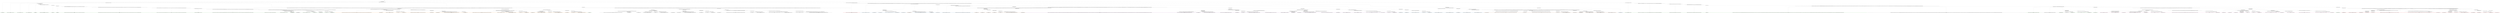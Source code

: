 digraph T {
	{
		rank=same
		393 [penwidth=3,colorscheme=set19,color=3,label="1;2;3;4;5;6;7;8;9;10;31;32;33;34;35;36;37;38;39;40_P\nP\n0.72%"]
		391 [penwidth=3,colorscheme=set19,color=3,label="61;62;63;64;65;66;67;68;69;70;81;82;83;84;85;86;87;88;89;90;101;102;103;104;105;106;107;108;109;110_P\nP\n2.3%"]
		389 [penwidth=3,colorscheme=set19,color=3,label="121;122;123;124;125;126;127;128;129;130;141;142;143;144;145;146;147;148;149;150_P\nP\n3.6%"]
		387 [penwidth=3,colorscheme=set19,color=3,label="171;172;173;174;175;176;177;178;179;180;231;232;233;234;235;236;237;238;239;240_P\nP\n0.99%"]
		385 [penwidth=3,colorscheme=set19,color=3,label="261;262;263;264;265;266;267;268;269;270_P\nP\n0.59%"]
		383 [penwidth=3,colorscheme=set19,color=3,label="321;322;323;324;325;326;327;328;329;330;361;362;363;364;365;366;367;368;369;370;401;402;403;404;405;406;407;408;409;410_P\nP\n0.35%"]
		381 [penwidth=3,colorscheme=set19,color=3,label="411;412;413;414;415;416;417;418;419;420_P\nP\n0.09%"]
		379 [penwidth=3,colorscheme=set19,color=3,label="461;462;463;464;465;466;467;468;469;470_P\nP\n0.52%"]
		377 [penwidth=3,colorscheme=set19,color=3,label="541;542;543;544;545;546;547;548;549;550;581;582;583;584;585;586;587;588;589;590;641;642;643;644;645;646;647;648;649;650;671;672;673;674;675;676;677;678;679;680;701;702;703;704;705;706;707;708;709;710;801;802;803;804;805;806;807;808;809;810;841;842;843;844;845;846;847;848;849;850_P\nP\n0.0056%"]
		375 [penwidth=3,colorscheme=set19,color=3,label="941;942;943;944;945;946;947;948;949;950;971;972;973;974;975;976;977;978;979;980;1021;1022;1023;1024;1025;1026;1027;1028;1029;1030;1051;1052;1053;1054;1055;1056;1057;1058;1059;1060;1081;1082;1083;1084;1085;1086;1087;1088;1089;1090;1281;1282;1283;1284;1285;1286;1287;1288;1289;1290;1341;1342;1343;1344;1345;1346;1347;1348;1349;1350;1371;1372;1373;1374;1375;1376;1377;1378;1379;1380;1411;1412;1413;1414;1415;1416;1417;1418;1419;1420;1441;1442;1443;1444;1445;1446;1447;1448;1449;1450;1471;1472;1473;1474;1475;1476;1477;1478;1479;1480;1521;1522;1523;1524;1525;1526;1527;1528;1529;1530_P\nP\n0.035%"]
		373 [penwidth=3,colorscheme=set19,color=3,label="1571;1572;1573;1574;1575;1576;1577;1578;1579;1580;1611;1612;1613;1614;1615;1616;1617;1618;1619;1620;1651;1652;1653;1654;1655;1656;1657;1658;1659;1660;1711;1712;1713;1714;1715;1716;1717;1718;1719;1720;1781;1782;1783;1784;1785;1786;1787;1788;1789;1790;1881;1882;1883;1884;1885;1886;1887;1888;1889;1890;1901;1902;1903;1904;1905;1906;1907;1908;1909;1910;2001;2002;2003;2004;2005;2006;2007;2008;2009;2010_P\nP\n0.0008%"]
		371 [penwidth=3,colorscheme=set19,color=3,label="2081;2082;2083;2084;2085;2086;2087;2088;2089;2090;2101;2102;2103;2104;2105;2106;2107;2108;2109;2110_P\nP\n0.055%"]
		369 [penwidth=3,colorscheme=set19,color=3,label="2141;2142;2143;2144;2145;2146;2147;2148;2149;2150;2181;2182;2183;2184;2185;2186;2187;2188;2189;2190;2312;2313;2314;2315;2316;2317;2318;2319;2320;2321;2362;2363;2364;2365;2366;2367;2368;2369;2370;2371;2412;2413;2414;2415;2416;2417;2418;2419;2420;2421;2742;2743;2744;2745;2746;2747;2748;2749;2750;2751;2802;2803;2804;2805;2806;2807;2808;2809;2810;2811;2872;2873;2874;2875;2876;2877;2878;2879;2880;2881;2912;2913;2914;2915;2916;2917;2918;2919;2920;2921;2962;2963;2964;2965;2966;2967;2968;2969;2970;2971;3012;3013;3014;3015;3016;3017;3018;3019;3020;3021_P\nP\n0.018%"]
		366 [penwidth=3,colorscheme=set19,color=3,label="4433;4434;4435;4436;4437;4438;4439;4440;4441;4442;4773;4774;4775;4776;4777;4778;4779;4780;4781;4782;4913;4914;4915;4916;4917;4918;4919;4920;4921;4922_P\nP\n1.4%"]
		364 [penwidth=3,colorscheme=set19,color=3,label="5063;5064;5065;5066;5067;5068;5069;5070;5071;5072;5213;5214;5215;5216;5217;5218;5219;5220;5221;5222_P\nP\n1.9%"]
		362 [penwidth=3,colorscheme=set19,color=3,label="5353;5354;5355;5356;5357;5358;5359;5360;5361;5362_P\nP\n5.4%"]
		360 [penwidth=3,colorscheme=set19,color=3,label="4513;4514;4515;4516;4517;4518;4519;4520;4521;4522;4633;4634;4635;4636;4637;4638;4639;4640;4641;4642_P\nP\n4.3%"]
		358 [penwidth=3,colorscheme=set19,color=3,label="4763;4764;4765;4766;4767;4768;4769;4770;4771;4772_P\nP\n7.6%"]
		356 [penwidth=3,colorscheme=set19,color=3,label="4903;4904;4905;4906;4907;4908;4909;4910;4911;4912_P\nP\n7.4%"]
		354 [penwidth=3,colorscheme=set19,color=3,label="4623;4624;4625;4626;4627;4628;4629;4630;4631;4632_P\nP\n0.3%"]
		352 [penwidth=3,colorscheme=set19,color=3,label="5053;5054;5055;5056;5057;5058;5059;5060;5061;5062_P\nP\n11%"]
		350 [penwidth=3,colorscheme=set19,color=3,label="131;132;133;134;135;136;137;138;139;140_P\nP\n6.9%"]
		348 [penwidth=3,colorscheme=set19,color=3,label="11;12;13;14;15;16;17;18;19;20;21;22;23;24;25;26;27;28;29;30;41;42;43;44;45;46;47;48;49;50_P\nP\n3.6%"]
		346 [penwidth=3,colorscheme=set19,color=3,label="51;52;53;54;55;56;57;58;59;60;71;72;73;74;75;76;77;78;79;80;91;92;93;94;95;96;97;98;99;100;111;112;113;114;115;116;117;118;119;120;151;152;153;154;155;156;157;158;159;160;241;242;243;244;245;246;247;248;249;250;271;272;273;274;275;276;277;278;279;280;301;302;303;304;305;306;307;308;309;310;331;332;333;334;335;336;337;338;339;340_P\nP\n0.12%"]
		344 [penwidth=3,colorscheme=set19,color=3,label="381;382;383;384;385;386;387;388;389;390;421;422;423;424;425;426;427;428;429;430;441;442;443;444;445;446;447;448;449;450;481;482;483;484;485;486;487;488;489;490_P\nP\n0.11%"]
		342 [penwidth=3,colorscheme=set19,color=3,label="531;532;533;534;535;536;537;538;539;540;591;592;593;594;595;596;597;598;599;600;611;612;613;614;615;616;617;618;619;620;651;652;653;654;655;656;657;658;659;660;681;682;683;684;685;686;687;688;689;690_P\nP\n0.017%"]
		340 [penwidth=3,colorscheme=set19,color=3,label="711;712;713;714;715;716;717;718;719;720_P\nP\n0.056%"]
		338 [penwidth=3,colorscheme=set19,color=3,label="731;732;733;734;735;736;737;738;739;740;751;752;753;754;755;756;757;758;759;760;781;782;783;784;785;786;787;788;789;790;951;952;953;954;955;956;957;958;959;960;981;982;983;984;985;986;987;988;989;990;1031;1032;1033;1034;1035;1036;1037;1038;1039;1040;1091;1092;1093;1094;1095;1096;1097;1098;1099;1100;1181;1182;1183;1184;1185;1186;1187;1188;1189;1190;1211;1212;1213;1214;1215;1216;1217;1218;1219;1220;1251;1252;1253;1254;1255;1256;1257;1258;1259;1260;1291;1292;1293;1294;1295;1296;1297;1298;1299;1300;1421;1422;1423;1424;1425;1426;1427;1428;1429;1430;1451;1452;1453;1454;1455;1456;1457;1458;1459;1460;1501;1502;1503;1504;1505;1506;1507;1508;1509;1510;1531;1532;1533;1534;1535;1536;1537;1538;1539;1540;1621;1622;1623;1624;1625;1626;1627;1628;1629;1630;1671;1672;1673;1674;1675;1676;1677;1678;1679;1680;1701;1702;1703;1704;1705;1706;1707;1708;1709;1710;1721;1722;1723;1724;1725;1726;1727;1728;1729;1730;1761;1762;1763;1764;1765;1766;1767;1768;1769;1770;1811;1812;1813;1814;1815;1816;1817;1818;1819;1820;1871;1872;1873;1874;1875;1876;1877;1878;1879;1880;1921;1922;1923;1924;1925;1926;1927;1928;1929;1930;1941;1942;1943;1944;1945;1946;1947;1948;1949;1950;1991;1992;1993;1994;1995;1996;1997;1998;1999;2000;2011;2012;2013;2014;2015;2016;2017;2018;2019;2020;2071;2072;2073;2074;2075;2076;2077;2078;2079;2080;2131;2132;2133;2134;2135;2136;2137;2138;2139;2140;2171;2172;2173;2174;2175;2176;2177;2178;2179;2180;2301;2302;2303;2304;2305;2306;2307;2308;2309;2310;2311;2372;2373;2374;2375;2376;2377;2378;2379;2380;2381_P\nP\n4.3%"]
		336 [penwidth=3,colorscheme=set19,color=3,label="2462;2463;2464;2465;2466;2467;2468;2469;2470;2471;2522;2523;2524;2525;2526;2527;2528;2529;2530;2531;2542;2543;2544;2545;2546;2547;2548;2549;2550;2551_P\nP\n5.1%"]
		333 [penwidth=3,colorscheme=set19,color=3,label="2652;2653;2654;2655;2656;2657;2658;2659;2660;2661_P\nP\n2.3%"]
		331 [penwidth=3,colorscheme=set19,color=3,label="2782;2783;2784;2785;2786;2787;2788;2789;2790;2791_P\nP\n7.4%"]
		329 [penwidth=3,colorscheme=set19,color=3,label="2702;2703;2704;2705;2706;2707;2708;2709;2710;2711;2772;2773;2774;2775;2776;2777;2778;2779;2780;2781_P\nP\n3%"]
		327 [penwidth=3,colorscheme=set19,color=3,label="2842;2843;2844;2845;2846;2847;2848;2849;2850;2851_P\nP\n5.9%"]
		325 [penwidth=3,colorscheme=set19,color=3,label="2642;2643;2644;2645;2646;2647;2648;2649;2650;2651_P\nP\n6.1%"]
		323 [penwidth=3,colorscheme=set19,color=3,label="2752;2753;2754;2755;2756;2757;2758;2759;2760;2761_P\nP\n6.5%"]
		319 [penwidth=3,colorscheme=set19,color=2,label="1911;1912;1913;1914;1915;1916;1917;1918;1919;1920;1981;1982;1983;1984;1985;1986;1987;1988;1989;1990_M1\nM1\n4.7%"]
		317 [penwidth=3,colorscheme=set19,color=2,label="2041;2042;2043;2044;2045;2046;2047;2048;2049;2050_M1\nM1\n4.4%"]
		315 [penwidth=3,colorscheme=set19,color=2,label="2161;2162;2163;2164;2165;2166;2167;2168;2169;2170_M1\nM1\n1.2%"]
		313 [penwidth=3,colorscheme=set19,color=2,label="2201;2202;2203;2204;2205;2206;2207;2208;2209;2210;2291;2292;2293;2294;2295;2296;2297;2298;2299;2300_M1\nM1\n6.1%"]
		311 [penwidth=3,colorscheme=set19,color=2,label="2452;2453;2454;2455;2456;2457;2458;2459;2460;2461_M1\nM1\n5.4%"]
		309 [penwidth=3,colorscheme=set19,color=2,label="2061;2062;2063;2064;2065;2066;2067;2068;2069;2070_M1\nM1\n8%"]
		307 [penwidth=3,colorscheme=set19,color=2,label="2191;2192;2193;2194;2195;2196;2197;2198;2199;2200;2251;2252;2253;2254;2255;2256;2257;2258;2259;2260;2402;2403;2404;2405;2406;2407;2408;2409;2410;2411_M1\nM1\n8.6%"]
		305 [penwidth=3,colorscheme=set19,color=2,label="2241;2242;2243;2244;2245;2246;2247;2248;2249;2250_M1\nM1\n9.9%"]
		303 [penwidth=3,colorscheme=set19,color=2,label="2121;2122;2123;2124;2125;2126;2127;2128;2129;2130_M1\nM1\n2%"]
		301 [penwidth=3,colorscheme=set19,color=2,label="2231;2232;2233;2234;2235;2236;2237;2238;2239;2240;2281;2282;2283;2284;2285;2286;2287;2288;2289;2290_M1\nM1\n2.6%"]
		299 [penwidth=3,colorscheme=set19,color=2,label="2352;2353;2354;2355;2356;2357;2358;2359;2360;2361;2442;2443;2444;2445;2446;2447;2448;2449;2450;2451;2492;2493;2494;2495;2496;2497;2498;2499;2500;2501;2532;2533;2534;2535;2536;2537;2538;2539;2540;2541_M1\nM1\n7%"]
		297 [penwidth=3,colorscheme=set19,color=2,label="2392;2393;2394;2395;2396;2397;2398;2399;2400;2401_M1\nM1\n0.8%"]
		295 [penwidth=3,colorscheme=set19,color=2,label="2432;2433;2434;2435;2436;2437;2438;2439;2440;2441_M1\nM1\n4.2%"]
		293 [penwidth=3,colorscheme=set19,color=2,label="2482;2483;2484;2485;2486;2487;2488;2489;2490;2491;2602;2603;2604;2605;2606;2607;2608;2609;2610;2611_M1\nM1\n1.1%"]
		291 [penwidth=3,colorscheme=set19,color=2,label="2682;2683;2684;2685;2686;2687;2688;2689;2690;2691_M1\nM1\n1.1%"]
		289 [penwidth=3,colorscheme=set19,color=2,label="2722;2723;2724;2725;2726;2727;2728;2729;2730;2731_M1\nM1\n6.2%"]
		286 [penwidth=3,colorscheme=set19,color=2,label="2221;2222;2223;2224;2225;2226;2227;2228;2229;2230;2271;2272;2273;2274;2275;2276;2277;2278;2279;2280_M1\nM1\n5.5%"]
		284 [penwidth=3,colorscheme=set19,color=2,label="2261;2262;2263;2264;2265;2266;2267;2268;2269;2270;2342;2343;2344;2345;2346;2347;2348;2349;2350;2351_M1\nM1\n4.6%"]
		282 [penwidth=3,colorscheme=set19,color=2,label="2382;2383;2384;2385;2386;2387;2388;2389;2390;2391_M1\nM1\n3.3%"]
		280 [penwidth=3,colorscheme=set19,color=2,label="2472;2473;2474;2475;2476;2477;2478;2479;2480;2481;2552;2553;2554;2555;2556;2557;2558;2559;2560;2561_M1\nM1\n0.74%"]
		278 [penwidth=3,colorscheme=set19,color=2,label="2592;2593;2594;2595;2596;2597;2598;2599;2600;2601;2672;2673;2674;2675;2676;2677;2678;2679;2680;2681_M1\nM1\n5.2%"]
		276 [penwidth=3,colorscheme=set19,color=2,label="2332;2333;2334;2335;2336;2337;2338;2339;2340;2341_M1\nM1\n7.4%"]
		272 [penwidth=3,colorscheme=set19,color=8,label="4293;4294;4295;4296;4297;4298;4299;4300;4301;4302;4573;4574;4575;4576;4577;4578;4579;4580;4581;4582_M2\nM2\n2.9%"]
		270 [penwidth=3,colorscheme=set19,color=8,label="4703;4704;4705;4706;4707;4708;4709;4710;4711;4712;4833;4834;4835;4836;4837;4838;4839;4840;4841;4842_M2\nM2\n6.2%"]
		267 [penwidth=3,colorscheme=set19,color=8,label="4483;4484;4485;4486;4487;4488;4489;4490;4491;4492_M2\nM2\n4.5%"]
		265 [penwidth=3,colorscheme=set19,color=8,label="4563;4564;4565;4566;4567;4568;4569;4570;4571;4572;4693;4694;4695;4696;4697;4698;4699;4700;4701;4702;5113;5114;5115;5116;5117;5118;5119;5120;5121;5122_M2\nM2\n6.5%"]
		263 [penwidth=3,colorscheme=set19,color=8,label="5103;5104;5105;5106;5107;5108;5109;5110;5111;5112_M2\nM2\n5.3%"]
		261 [penwidth=3,colorscheme=set19,color=8,label="4683;4684;4685;4686;4687;4688;4689;4690;4691;4692;4823;4824;4825;4826;4827;4828;4829;4830;4831;4832_M2\nM2\n1.9%"]
		259 [penwidth=3,colorscheme=set19,color=8,label="4993;4994;4995;4996;4997;4998;4999;5000;5001;5002_M2\nM2\n6%"]
		257 [penwidth=3,colorscheme=set19,color=8,label="4082;4083;4084;4085;4086;4087;4088;4089;4090;4091;4153;4154;4155;4156;4157;4158;4159;4160;4161;4162;4243;4244;4245;4246;4247;4248;4249;4250;4251;4252;4283;4284;4285;4286;4287;4288;4289;4290;4291;4292;4383;4384;4385;4386;4387;4388;4389;4390;4391;4392;4553;4554;4555;4556;4557;4558;4559;4560;4561;4562;4673;4674;4675;4676;4677;4678;4679;4680;4681;4682_M2\nM2\n2%"]
		255 [penwidth=3,colorscheme=set19,color=8,label="4813;4814;4815;4816;4817;4818;4819;4820;4821;4822;4983;4984;4985;4986;4987;4988;4989;4990;4991;4992_M2\nM2\n4.6%"]
		253 [penwidth=3,colorscheme=set19,color=8,label="5373;5374;5375;5376;5377;5378;5379;5380;5381;5382_M2\nM2\n5.1%"]
		250 [penwidth=3,colorscheme=set19,color=8,label="4233;4234;4235;4236;4237;4238;4239;4240;4241;4242_M2\nM2\n3.7%"]
		248 [penwidth=3,colorscheme=set19,color=8,label="4373;4374;4375;4376;4377;4378;4379;4380;4381;4382_M2\nM2\n3.8%"]
		245 [penwidth=3,colorscheme=set19,color=8,label="4973;4974;4975;4976;4977;4978;4979;4980;4981;4982_M2\nM2\n0.29%"]
		243 [penwidth=3,colorscheme=set19,color=8,label="5243;5244;5245;5246;5247;5248;5249;5250;5251;5252_M2\nM2\n5.4%"]
		241 [penwidth=3,colorscheme=set19,color=8,label="5093;5094;5095;5096;5097;5098;5099;5100;5101;5102_M2\nM2\n5.9%"]
		239 [penwidth=3,colorscheme=set19,color=8,label="4533;4534;4535;4536;4537;4538;4539;4540;4541;4542_M2\nM2\n2.4%"]
		237 [penwidth=3,colorscheme=set19,color=8,label="4963;4964;4965;4966;4967;4968;4969;4970;4971;4972_M2\nM2\n7.7%"]
		234 [penwidth=3,colorscheme=set19,color=8,label="4803;4804;4805;4806;4807;4808;4809;4810;4811;4812;4953;4954;4955;4956;4957;4958;4959;4960;4961;4962;5083;5084;5085;5086;5087;5088;5089;5090;5091;5092_M2\nM2\n2.5%"]
		232 [penwidth=3,colorscheme=set19,color=8,label="5483;5484;5485;5486;5487;5488;5489;5490;5491;5492_M2\nM2\n5.8%"]
		230 [penwidth=3,colorscheme=set19,color=8,label="4943;4944;4945;4946;4947;4948;4949;4950;4951;4952;5233;5234;5235;5236;5237;5238;5239;5240;5241;5242_M2\nM2\n7.5%"]
		228 [penwidth=3,colorscheme=set19,color=8,label="4273;4274;4275;4276;4277;4278;4279;4280;4281;4282;4363;4364;4365;4366;4367;4368;4369;4370;4371;4372;4463;4464;4465;4466;4467;4468;4469;4470;4471;4472_M2\nM2\n0.82%"]
		226 [penwidth=3,colorscheme=set19,color=8,label="4643;4644;4645;4646;4647;4648;4649;4650;4651;4652;4793;4794;4795;4796;4797;4798;4799;4800;4801;4802;4933;4934;4935;4936;4937;4938;4939;4940;4941;4942_M2\nM2\n3.7%"]
		224 [penwidth=3,colorscheme=set19,color=8,label="5073;5074;5075;5076;5077;5078;5079;5080;5081;5082_M2\nM2\n5.7%"]
		223 [penwidth=3,colorscheme=set19,color=9,label="5353;5354;5355;5356;5357;5358;5359;5360;5361;5362_M3\nM3\n0.003%"]
		220 [penwidth=3,colorscheme=set19,color=9,label="4102;4103;4104;4105;4106;4107;4108;4109;4110;4111;4313;4314;4315;4316;4317;4318;4319;4320;4321;4322;4413;4414;4415;4416;4417;4418;4419;4420;4421;4422;4863;4864;4865;4866;4867;4868;4869;4870;4871;4872;5143;5144;5145;5146;5147;5148;5149;5150;5151;5152_M3\nM3\n3%"]
		218 [penwidth=3,colorscheme=set19,color=9,label="5573;5574;5575;5576;5577;5578;5579;5580;5581;5582_M3\nM3\n5.7%"]
		214 [penwidth=3,colorscheme=set19,color=9,label="4723;4724;4725;4726;4727;4728;4729;4730;4731;4732_M3\nM3\n7.3%"]
		211 [penwidth=3,colorscheme=set19,color=9,label="5403;5404;5405;5406;5407;5408;5409;5410;5411;5412;5683;5684;5685;5686;5687;5688;5689;5690;5691;5692_M3\nM3\n8%"]
		209 [penwidth=3,colorscheme=set19,color=9,label="5503;5504;5505;5506;5507;5508;5509;5510;5511;5512_M3\nM3\n0.73%"]
		207 [penwidth=3,colorscheme=set19,color=9,label="5563;5564;5565;5566;5567;5568;5569;5570;5571;5572;5673;5674;5675;5676;5677;5678;5679;5680;5681;5682_M3\nM3\n6.7%"]
		205 [penwidth=3,colorscheme=set19,color=9,label="5013;5014;5015;5016;5017;5018;5019;5020;5021;5022_M3\nM3\n9.5%"]
		203 [penwidth=3,colorscheme=set19,color=9,label="5273;5274;5275;5276;5277;5278;5279;5280;5281;5282_M3\nM3\n8.1%"]
		201 [penwidth=3,colorscheme=set19,color=9,label="5553;5554;5555;5556;5557;5558;5559;5560;5561;5562;5663;5664;5665;5666;5667;5668;5669;5670;5671;5672;6023;6024;6025;6026;6027;6028;6029;6030;6031;6032_M3\nM3\n5.1%"]
		199 [penwidth=3,colorscheme=set19,color=9,label="5653;5654;5655;5656;5657;5658;5659;5660;5661;5662_M3\nM3\n0.077%"]
		197 [penwidth=3,colorscheme=set19,color=9,label="5783;5784;5785;5786;5787;5788;5789;5790;5791;5792_M3\nM3\n2.4%"]
		195 [penwidth=3,colorscheme=set19,color=9,label="6013;6014;6015;6016;6017;6018;6019;6020;6021;6022_M3\nM3\n7%"]
		193 [penwidth=3,colorscheme=set19,color=9,label="4403;4404;4405;4406;4407;4408;4409;4410;4411;4412_M3\nM3\n1.1%"]
		191 [penwidth=3,colorscheme=set19,color=9,label="4583;4584;4585;4586;4587;4588;4589;4590;4591;4592;4713;4714;4715;4716;4717;4718;4719;4720;4721;4722;5263;5264;5265;5266;5267;5268;5269;5270;5271;5272;5393;5394;5395;5396;5397;5398;5399;5400;5401;5402;5643;5644;5645;5646;5647;5648;5649;5650;5651;5652_M3\nM3\n6.8%"]
		189 [penwidth=3,colorscheme=set19,color=9,label="5773;5774;5775;5776;5777;5778;5779;5780;5781;5782_M3\nM3\n1.5%"]
		187 [penwidth=3,colorscheme=set19,color=9,label="6003;6004;6005;6006;6007;6008;6009;6010;6011;6012;6173;6174;6175;6176;6177;6178;6179;6180;6181;6182_M3\nM3\n5.5%"]
		185 [penwidth=3,colorscheme=set19,color=9,label="4853;4854;4855;4856;4857;4858;4859;4860;4861;4862;5003;5004;5005;5006;5007;5008;5009;5010;5011;5012;5253;5254;5255;5256;5257;5258;5259;5260;5261;5262_M3\nM3\n4.2%"]
		183 [penwidth=3,colorscheme=set19,color=9,label="5543;5544;5545;5546;5547;5548;5549;5550;5551;5552;5863;5864;5865;5866;5867;5868;5869;5870;5871;5872_M3\nM3\n9.1%"]
		181 [penwidth=3,colorscheme=set19,color=9,label="4843;4844;4845;4846;4847;4848;4849;4850;4851;4852;5123;5124;5125;5126;5127;5128;5129;5130;5131;5132_M3\nM3\n2.1%"]
		179 [penwidth=3,colorscheme=set19,color=9,label="5383;5384;5385;5386;5387;5388;5389;5390;5391;5392;5493;5494;5495;5496;5497;5498;5499;5500;5501;5502;5633;5634;5635;5636;5637;5638;5639;5640;5641;5642;5763;5764;5765;5766;5767;5768;5769;5770;5771;5772;5993;5994;5995;5996;5997;5998;5999;6000;6001;6002_M3\nM3\n5.8%"]
		178 [penwidth=3,colorscheme=set19,color=9,label="731;732;733;734;735;736;737;738;739;740;751;752;753;754;755;756;757;758;759;760;781;782;783;784;785;786;787;788;789;790;951;952;953;954;955;956;957;958;959;960;981;982;983;984;985;986;987;988;989;990;1031;1032;1033;1034;1035;1036;1037;1038;1039;1040;1091;1092;1093;1094;1095;1096;1097;1098;1099;1100;1181;1182;1183;1184;1185;1186;1187;1188;1189;1190;1211;1212;1213;1214;1215;1216;1217;1218;1219;1220;1251;1252;1253;1254;1255;1256;1257;1258;1259;1260;1291;1292;1293;1294;1295;1296;1297;1298;1299;1300;1421;1422;1423;1424;1425;1426;1427;1428;1429;1430;1451;1452;1453;1454;1455;1456;1457;1458;1459;1460;1501;1502;1503;1504;1505;1506;1507;1508;1509;1510;1531;1532;1533;1534;1535;1536;1537;1538;1539;1540;1621;1622;1623;1624;1625;1626;1627;1628;1629;1630;1671;1672;1673;1674;1675;1676;1677;1678;1679;1680;1701;1702;1703;1704;1705;1706;1707;1708;1709;1710;1721;1722;1723;1724;1725;1726;1727;1728;1729;1730;1761;1762;1763;1764;1765;1766;1767;1768;1769;1770;1811;1812;1813;1814;1815;1816;1817;1818;1819;1820;1871;1872;1873;1874;1875;1876;1877;1878;1879;1880;1921;1922;1923;1924;1925;1926;1927;1928;1929;1930;1941;1942;1943;1944;1945;1946;1947;1948;1949;1950;1991;1992;1993;1994;1995;1996;1997;1998;1999;2000;2011;2012;2013;2014;2015;2016;2017;2018;2019;2020;2071;2072;2073;2074;2075;2076;2077;2078;2079;2080;2131;2132;2133;2134;2135;2136;2137;2138;2139;2140;2171;2172;2173;2174;2175;2176;2177;2178;2179;2180;2301;2302;2303;2304;2305;2306;2307;2308;2309;2310;2311;2372;2373;2374;2375;2376;2377;2378;2379;2380;2381_M3\nM3\n0.054%"]
		177 [penwidth=3,colorscheme=set19,color=9,label="2462;2463;2464;2465;2466;2467;2468;2469;2470;2471;2522;2523;2524;2525;2526;2527;2528;2529;2530;2531;2542;2543;2544;2545;2546;2547;2548;2549;2550;2551_M3\nM3\n0.006%"]
		176 [penwidth=3,colorscheme=set19,color=9,label="2652;2653;2654;2655;2656;2657;2658;2659;2660;2661_M3\nM3\n0.06%"]
		175 [penwidth=3,colorscheme=set19,color=7,label="2061;2062;2063;2064;2065;2066;2067;2068;2069;2070_M4\nM4\n0.84%"]
		171 [penwidth=3,colorscheme=set19,color=7,label="5153;5154;5155;5156;5157;5158;5159;5160;5161;5162_M4\nM4\n5.4%"]
		169 [penwidth=3,colorscheme=set19,color=7,label="5303;5304;5305;5306;5307;5308;5309;5310;5311;5312_M4\nM4\n1.4%"]
		167 [penwidth=3,colorscheme=set19,color=7,label="5413;5414;5415;5416;5417;5418;5419;5420;5421;5422_M4\nM4\n2.9%"]
		165 [penwidth=3,colorscheme=set19,color=7,label="5513;5514;5515;5516;5517;5518;5519;5520;5521;5522_M4\nM4\n3.6%"]
		163 [penwidth=3,colorscheme=set19,color=7,label="5693;5694;5695;5696;5697;5698;5699;5700;5701;5702_M4\nM4\n6.5%"]
		161 [penwidth=3,colorscheme=set19,color=7,label="5793;5794;5795;5796;5797;5798;5799;5800;5801;5802;5873;5874;5875;5876;5877;5878;5879;5880;5881;5882;6033;6034;6035;6036;6037;6038;6039;6040;6041;6042_M4\nM4\n9.1%"]
		159 [penwidth=3,colorscheme=set19,color=7,label="5293;5294;5295;5296;5297;5298;5299;5300;5301;5302_M4\nM4\n7.5%"]
		156 [penwidth=3,colorscheme=set19,color=7,label="4873;4874;4875;4876;4877;4878;4879;4880;4881;4882_M4\nM4\n6.8%"]
		154 [penwidth=3,colorscheme=set19,color=7,label="5033;5034;5035;5036;5037;5038;5039;5040;5041;5042;5183;5184;5185;5186;5187;5188;5189;5190;5191;5192;5593;5594;5595;5596;5597;5598;5599;5600;5601;5602;5713;5714;5715;5716;5717;5718;5719;5720;5721;5722;5833;5834;5835;5836;5837;5838;5839;5840;5841;5842;5923;5924;5925;5926;5927;5928;5929;5930;5931;5932_M4\nM4\n5%"]
		152 [penwidth=3,colorscheme=set19,color=7,label="5173;5174;5175;5176;5177;5178;5179;5180;5181;5182_M4\nM4\n5.9%"]
		150 [penwidth=3,colorscheme=set19,color=7,label="5323;5324;5325;5326;5327;5328;5329;5330;5331;5332;5443;5444;5445;5446;5447;5448;5449;5450;5451;5452;5823;5824;5825;5826;5827;5828;5829;5830;5831;5832;5913;5914;5915;5916;5917;5918;5919;5920;5921;5922;6043;6044;6045;6046;6047;6048;6049;6050;6051;6052_M4\nM4\n7.6%"]
		148 [penwidth=3,colorscheme=set19,color=7,label="5583;5584;5585;5586;5587;5588;5589;5590;5591;5592_M4\nM4\n1.7%"]
		146 [penwidth=3,colorscheme=set19,color=7,label="5813;5814;5815;5816;5817;5818;5819;5820;5821;5822;5903;5904;5905;5906;5907;5908;5909;5910;5911;5912_M4\nM4\n7.5%"]
		144 [penwidth=3,colorscheme=set19,color=7,label="5163;5164;5165;5166;5167;5168;5169;5170;5171;5172_M4\nM4\n2.7%"]
		141 [penwidth=3,colorscheme=set19,color=7,label="5433;5434;5435;5436;5437;5438;5439;5440;5441;5442_M4\nM4\n6.4%"]
		139 [penwidth=3,colorscheme=set19,color=7,label="5803;5804;5805;5806;5807;5808;5809;5810;5811;5812;5893;5894;5895;5896;5897;5898;5899;5900;5901;5902_M4\nM4\n5.3%"]
		137 [penwidth=3,colorscheme=set19,color=7,label="5883;5884;5885;5886;5887;5888;5889;5890;5891;5892;6103;6104;6105;6106;6107;6108;6109;6110;6111;6112_M4\nM4\n5.6%"]
		135 [penwidth=3,colorscheme=set19,color=7,label="5423;5424;5425;5426;5427;5428;5429;5430;5431;5432;5703;5704;5705;5706;5707;5708;5709;5710;5711;5712_M4\nM4\n8.5%"]
		131 [penwidth=3,colorscheme=set19,color=5,label="5193;5194;5195;5196;5197;5198;5199;5200;5201;5202;5603;5604;5605;5606;5607;5608;5609;5610;5611;5612;5743;5744;5745;5746;5747;5748;5749;5750;5751;5752;5953;5954;5955;5956;5957;5958;5959;5960;5961;5962;6083;6084;6085;6086;6087;6088;6089;6090;6091;6092;6143;6144;6145;6146;6147;6148;6149;6150;6151;6152;6213;6214;6215;6216;6217;6218;6219;6220;6221;6222;6303;6304;6305;6306;6307;6308;6309;6310;6311;6312_M5\nM5\n2.8%"]
		129 [penwidth=3,colorscheme=set19,color=5,label="6463;6464;6465;6466;6467;6468;6469;6470;6471;6472_M5\nM5\n1.4%"]
		127 [penwidth=3,colorscheme=set19,color=5,label="6543;6544;6545;6546;6547;6548;6549;6550;6551;6552;6633;6634;6635;6636;6637;6638;6639;6640;6641;6642_M5\nM5\n9.2%"]
		125 [penwidth=3,colorscheme=set19,color=5,label="6703;6704;6705;6706;6707;6708;6709;6710;6711;6712_M5\nM5\n5.2%"]
		123 [penwidth=3,colorscheme=set19,color=5,label="7003;7004;7005;7006;7007;7008;7009;7010;7011;7012_M5\nM5\n6.1%"]
		121 [penwidth=3,colorscheme=set19,color=5,label="5333;5334;5335;5336;5337;5338;5339;5340;5341;5342;5463;5464;5465;5466;5467;5468;5469;5470;5471;5472;6073;6074;6075;6076;6077;6078;6079;6080;6081;6082;6133;6134;6135;6136;6137;6138;6139;6140;6141;6142_M5\nM5\n3.7%"]
		119 [penwidth=3,colorscheme=set19,color=5,label="6293;6294;6295;6296;6297;6298;6299;6300;6301;6302_M5\nM5\n1.7%"]
		117 [penwidth=3,colorscheme=set19,color=5,label="6383;6384;6385;6386;6387;6388;6389;6390;6391;6392_M5\nM5\n4.9%"]
		115 [penwidth=3,colorscheme=set19,color=5,label="6833;6834;6835;6836;6837;6838;6839;6840;6841;6842;6943;6944;6945;6946;6947;6948;6949;6950;6951;6952;6993;6994;6995;6996;6997;6998;6999;7000;7001;7002;7063;7064;7065;7066;7067;7068;7069;7070;7071;7072_M5\nM5\n8.3%"]
		113 [penwidth=3,colorscheme=set19,color=5,label="7053;7054;7055;7056;7057;7058;7059;7060;7061;7062_M5\nM5\n5.9%"]
		110 [penwidth=3,colorscheme=set19,color=5,label="5523;5524;5525;5526;5527;5528;5529;5530;5531;5532;5733;5734;5735;5736;5737;5738;5739;5740;5741;5742;5943;5944;5945;5946;5947;5948;5949;5950;5951;5952;6063;6064;6065;6066;6067;6068;6069;6070;6071;6072;6123;6124;6125;6126;6127;6128;6129;6130;6131;6132_M5\nM5\n2.3%"]
		108 [penwidth=3,colorscheme=set19,color=5,label="6203;6204;6205;6206;6207;6208;6209;6210;6211;6212;6283;6284;6285;6286;6287;6288;6289;6290;6291;6292_M5\nM5\n2.9%"]
		106 [penwidth=3,colorscheme=set19,color=5,label="6533;6534;6535;6536;6537;6538;6539;6540;6541;6542;6623;6624;6625;6626;6627;6628;6629;6630;6631;6632_M5\nM5\n5.1%"]
		104 [penwidth=3,colorscheme=set19,color=5,label="6373;6374;6375;6376;6377;6378;6379;6380;6381;6382_M5\nM5\n3.4%"]
		102 [penwidth=3,colorscheme=set19,color=5,label="6613;6614;6615;6616;6617;6618;6619;6620;6621;6622_M5\nM5\n6.3%"]
		99 [penwidth=3,colorscheme=set19,color=5,label="6053;6054;6055;6056;6057;6058;6059;6060;6061;6062_M5\nM5\n3.2%"]
		97 [penwidth=3,colorscheme=set19,color=5,label="6273;6274;6275;6276;6277;6278;6279;6280;6281;6282;6453;6454;6455;6456;6457;6458;6459;6460;6461;6462_M5\nM5\n6.8%"]
		95 [penwidth=3,colorscheme=set19,color=5,label="6113;6114;6115;6116;6117;6118;6119;6120;6121;6122_M5\nM5\n1.2%"]
		93 [penwidth=3,colorscheme=set19,color=5,label="6193;6194;6195;6196;6197;6198;6199;6200;6201;6202;6363;6364;6365;6366;6367;6368;6369;6370;6371;6372_M5\nM5\n7.5%"]
		91 [penwidth=3,colorscheme=set19,color=5,label="6183;6184;6185;6186;6187;6188;6189;6190;6191;6192_M5\nM5\n0.15%"]
		89 [penwidth=3,colorscheme=set19,color=5,label="6353;6354;6355;6356;6357;6358;6359;6360;6361;6362_M5\nM5\n4.6%"]
		87 [penwidth=3,colorscheme=set19,color=5,label="6523;6524;6525;6526;6527;6528;6529;6530;6531;6532;6603;6604;6605;6606;6607;6608;6609;6610;6611;6612_M5\nM5\n7.3%"]
		85 [penwidth=3,colorscheme=set19,color=4,label="2612;2613;2614;2615;2616;2617;2618;2619;2620;2621;2692;2693;2694;2695;2696;2697;2698;2699;2700;2701;2732;2733;2734;2735;2736;2737;2738;2739;2740;2741;2862;2863;2864;2865;2866;2867;2868;2869;2870;2871;2952;2953;2954;2955;2956;2957;2958;2959;2960;2961;3032;3033;3034;3035;3036;3037;3038;3039;3040;3041;3132;3133;3134;3135;3136;3137;3138;3139;3140;3141;3272;3273;3274;3275;3276;3277;3278;3279;3280;3281;3382;3383;3384;3385;3386;3387;3388;3389;3390;3391;3422;3423;3424;3425;3426;3427;3428;3429;3430;3431;3662;3663;3664;3665;3666;3667;3668;3669;3670;3671;3742;3743;3744;3745;3746;3747;3748;3749;3750;3751;3782;3783;3784;3785;3786;3787;3788;3789;3790;3791;3822;3823;3824;3825;3826;3827;3828;3829;3830;3831;3862;3863;3864;3865;3866;3867;3868;3869;3870;3871;3922;3923;3924;3925;3926;3927;3928;3929;3930;3931;4002;4003;4004;4005;4006;4007;4008;4009;4010;4011;4072;4073;4074;4075;4076;4077;4078;4079;4080;4081;4133;4134;4135;4136;4137;4138;4139;4140;4141;4142;4223;4224;4225;4226;4227;4228;4229;4230;4231;4232;4353;4354;4355;4356;4357;4358;4359;4360;4361;4362;4443;4444;4445;4446;4447;4448;4449;4450;4451;4452;4523;4524;4525;4526;4527;4528;4529;4530;4531;4532;4783;4784;4785;4786;4787;4788;4789;4790;4791;4792;4923;4924;4925;4926;4927;4928;4929;4930;4931;4932;5223;5224;5225;5226;5227;5228;5229;5230;5231;5232;5363;5364;5365;5366;5367;5368;5369;5370;5371;5372;5473;5474;5475;5476;5477;5478;5479;5480;5481;5482_M6\nM6\n4.3%"]
		80 [penwidth=3,colorscheme=set19,color=4,label="6163;6164;6165;6166;6167;6168;6169;6170;6171;6172;6253;6254;6255;6256;6257;6258;6259;6260;6261;6262;6343;6344;6345;6346;6347;6348;6349;6350;6351;6352;6433;6434;6435;6436;6437;6438;6439;6440;6441;6442_M6\nM6\n7.4%"]
		78 [penwidth=3,colorscheme=set19,color=4,label="6503;6504;6505;6506;6507;6508;6509;6510;6511;6512_M6\nM6\n0.79%"]
		76 [penwidth=3,colorscheme=set19,color=4,label="6573;6574;6575;6576;6577;6578;6579;6580;6581;6582;6673;6674;6675;6676;6677;6678;6679;6680;6681;6682;6823;6824;6825;6826;6827;6828;6829;6830;6831;6832_M6\nM6\n7.6%"]
		74 [penwidth=3,colorscheme=set19,color=4,label="6153;6154;6155;6156;6157;6158;6159;6160;6161;6162;6243;6244;6245;6246;6247;6248;6249;6250;6251;6252;6333;6334;6335;6336;6337;6338;6339;6340;6341;6342_M6\nM6\n4.3%"]
		72 [penwidth=3,colorscheme=set19,color=4,label="6423;6424;6425;6426;6427;6428;6429;6430;6431;6432_M6\nM6\n2.5%"]
		70 [penwidth=3,colorscheme=set19,color=4,label="6493;6494;6495;6496;6497;6498;6499;6500;6501;6502_M6\nM6\n3.5%"]
		68 [penwidth=3,colorscheme=set19,color=4,label="6663;6664;6665;6666;6667;6668;6669;6670;6671;6672;6743;6744;6745;6746;6747;6748;6749;6750;6751;6752;6813;6814;6815;6816;6817;6818;6819;6820;6821;6822_M6\nM6\n7.4%"]
		66 [penwidth=3,colorscheme=set19,color=4,label="6483;6484;6485;6486;6487;6488;6489;6490;6491;6492;6563;6564;6565;6566;6567;6568;6569;6570;6571;6572;6803;6804;6805;6806;6807;6808;6809;6810;6811;6812_M6\nM6\n6%"]
		62 [penwidth=3,colorscheme=set19,color=4,label="6323;6324;6325;6326;6327;6328;6329;6330;6331;6332;6413;6414;6415;6416;6417;6418;6419;6420;6421;6422_M6\nM6\n2%"]
		60 [penwidth=3,colorscheme=set19,color=4,label="6553;6554;6555;6556;6557;6558;6559;6560;6561;6562_M6\nM6\n14%"]
		57 [penwidth=3,colorscheme=set19,color=4,label="6473;6474;6475;6476;6477;6478;6479;6480;6481;6482_M6\nM6\n1.2%"]
		55 [penwidth=3,colorscheme=set19,color=4,label="6733;6734;6735;6736;6737;6738;6739;6740;6741;6742;6793;6794;6795;6796;6797;6798;6799;6800;6801;6802;6843;6844;6845;6846;6847;6848;6849;6850;6851;6852_M6\nM6\n7.1%"]
		53 [penwidth=3,colorscheme=set19,color=4,label="6653;6654;6655;6656;6657;6658;6659;6660;6661;6662;6783;6784;6785;6786;6787;6788;6789;6790;6791;6792;6903;6904;6905;6906;6907;6908;6909;6910;6911;6912_M6\nM6\n7.4%"]
		51 [penwidth=3,colorscheme=set19,color=4,label="6223;6224;6225;6226;6227;6228;6229;6230;6231;6232_M6\nM6\n4.2%"]
		49 [penwidth=3,colorscheme=set19,color=4,label="6313;6314;6315;6316;6317;6318;6319;6320;6321;6322;6393;6394;6395;6396;6397;6398;6399;6400;6401;6402_M6\nM6\n2.3%"]
		47 [penwidth=3,colorscheme=set19,color=4,label="6643;6644;6645;6646;6647;6648;6649;6650;6651;6652;6723;6724;6725;6726;6727;6728;6729;6730;6731;6732_M6\nM6\n5.8%"]
		45 [penwidth=3,colorscheme=set19,color=4,label="6773;6774;6775;6776;6777;6778;6779;6780;6781;6782;6893;6894;6895;6896;6897;6898;6899;6900;6901;6902;6953;6954;6955;6956;6957;6958;6959;6960;6961;6962_M6\nM6\n0.15%"]
		43 [penwidth=3,colorscheme=set19,color=4,label="7013;7014;7015;7016;7017;7018;7019;7020;7021;7022_M6\nM6\n6.1%"]
		41 [penwidth=3,colorscheme=set19,color=4,label="6713;6714;6715;6716;6717;6718;6719;6720;6721;6722_M6\nM6\n0.38%"]
		39 [penwidth=3,colorscheme=set19,color=4,label="6883;6884;6885;6886;6887;6888;6889;6890;6891;6892_M6\nM6\n6.1%"]
		38 [penwidth=3,colorscheme=set19,color=1,label="181;182;183;184;185;186;187;188;189;190;201;202;203;204;205;206;207;208;209;210;251;252;253;254;255;256;257;258;259;260;281;282;283;284;285;286;287;288;289;290_M7\nM7\n0.52%"]
		36 [penwidth=3,colorscheme=set19,color=1,label="2822;2823;2824;2825;2826;2827;2828;2829;2830;2831_M7\nM7\n0.38%"]
		33 [penwidth=3,colorscheme=set19,color=1,label="6443;6444;6445;6446;6447;6448;6449;6450;6451;6452;6593;6594;6595;6596;6597;6598;6599;6600;6601;6602_M7\nM7\n5%"]
		30 [penwidth=3,colorscheme=set19,color=1,label="6933;6934;6935;6936;6937;6938;6939;6940;6941;6942_M7\nM7\n4.3%"]
		28 [penwidth=3,colorscheme=set19,color=1,label="7043;7044;7045;7046;7047;7048;7049;7050;7051;7052_M7\nM7\n7.8%"]
		26 [penwidth=3,colorscheme=set19,color=1,label="7033;7034;7035;7036;7037;7038;7039;7040;7041;7042_M7\nM7\n5.9%"]
		24 [penwidth=3,colorscheme=set19,color=1,label="6763;6764;6765;6766;6767;6768;6769;6770;6771;6772;6873;6874;6875;6876;6877;6878;6879;6880;6881;6882;6983;6984;6985;6986;6987;6988;6989;6990;6991;6992;7103;7104;7105;7106;7107;7108;7109;7110;7111;7112;7173;7174;7175;7176;7177;7178;7179;7180;7181;7182_M7\nM7\n9.7%"]
		22 [penwidth=3,colorscheme=set19,color=1,label="6513;6514;6515;6516;6517;6518;6519;6520;6521;6522;6683;6684;6685;6686;6687;6688;6689;6690;6691;6692;6863;6864;6865;6866;6867;6868;6869;6870;6871;6872;6923;6924;6925;6926;6927;6928;6929;6930;6931;6932;7023;7024;7025;7026;7027;7028;7029;7030;7031;7032;7093;7094;7095;7096;7097;7098;7099;7100;7101;7102_M7\nM7\n2.5%"]
		20 [penwidth=3,colorscheme=set19,color=1,label="7153;7154;7155;7156;7157;7158;7159;7160;7161;7162_M7\nM7\n6.2%"]
		16 [penwidth=3,colorscheme=set19,color=1,label="7083;7084;7085;7086;7087;7088;7089;7090;7091;7092_M7\nM7\n5.3%"]
		14 [penwidth=3,colorscheme=set19,color=1,label="7143;7144;7145;7146;7147;7148;7149;7150;7151;7152_M7\nM7\n11%"]
		12 [penwidth=3,colorscheme=set19,color=1,label="7133;7134;7135;7136;7137;7138;7139;7140;7141;7142_M7\nM7\n1%"]
		10 [penwidth=3,colorscheme=set19,color=1,label="7163;7164;7165;7166;7167;7168;7169;7170;7171;7172;7183;7184;7185;7186;7187;7188;7189;7190;7191;7192_M7\nM7\n6.9%"]
		8 [penwidth=3,colorscheme=set19,color=1,label="6913;6914;6915;6916;6917;6918;6919;6920;6921;6922_M7\nM7\n4.1%"]
		6 [penwidth=3,colorscheme=set19,color=1,label="6963;6964;6965;6966;6967;6968;6969;6970;6971;6972_M7\nM7\n4.5%"]
		4 [penwidth=3,colorscheme=set19,color=1,label="7073;7074;7075;7076;7077;7078;7079;7080;7081;7082_M7\nM7\n9.2%"]
		2 [penwidth=3,colorscheme=set19,color=1,label="7123;7124;7125;7126;7127;7128;7129;7130;7131;7132_M7\nM7\n9%"]
		0 [penwidth=3,colorscheme=set19,color=1,label="7113;7114;7115;7116;7117;7118;7119;7120;7121;7122_M7\nM7\n6.6%"]
	}
	396 [label="GL"]
	395 [label="0"]
	394 [label="1;2;3;4;5;6;7;8;9;10;31;32;33;34;35;36;37;38;39;40"]
	392 [label="61;62;63;64;65;66;67;68;69;70;81;82;83;84;85;86;87;88;89;90;101;102;103;104;105;106;107;108;109;110"]
	390 [label="121;122;123;124;125;126;127;128;129;130;141;142;143;144;145;146;147;148;149;150"]
	388 [label="171;172;173;174;175;176;177;178;179;180;231;232;233;234;235;236;237;238;239;240"]
	386 [label="261;262;263;264;265;266;267;268;269;270"]
	384 [label="321;322;323;324;325;326;327;328;329;330;361;362;363;364;365;366;367;368;369;370;401;402;403;404;405;406;407;408;409;410"]
	382 [label="411;412;413;414;415;416;417;418;419;420"]
	380 [label="461;462;463;464;465;466;467;468;469;470"]
	378 [label="541;542;543;544;545;546;547;548;549;550;581;582;583;584;585;586;587;588;589;590;641;642;643;644;645;646;647;648;649;650;671;672;673;674;675;676;677;678;679;680;701;702;703;704;705;706;707;708;709;710;801;802;803;804;805;806;807;808;809;810;841;842;843;844;845;846;847;848;849;850"]
	376 [label="941;942;943;944;945;946;947;948;949;950;971;972;973;974;975;976;977;978;979;980;1021;1022;1023;1024;1025;1026;1027;1028;1029;1030;1051;1052;1053;1054;1055;1056;1057;1058;1059;1060;1081;1082;1083;1084;1085;1086;1087;1088;1089;1090;1281;1282;1283;1284;1285;1286;1287;1288;1289;1290;1341;1342;1343;1344;1345;1346;1347;1348;1349;1350;1371;1372;1373;1374;1375;1376;1377;1378;1379;1380;1411;1412;1413;1414;1415;1416;1417;1418;1419;1420;1441;1442;1443;1444;1445;1446;1447;1448;1449;1450;1471;1472;1473;1474;1475;1476;1477;1478;1479;1480;1521;1522;1523;1524;1525;1526;1527;1528;1529;1530"]
	374 [label="1571;1572;1573;1574;1575;1576;1577;1578;1579;1580;1611;1612;1613;1614;1615;1616;1617;1618;1619;1620;1651;1652;1653;1654;1655;1656;1657;1658;1659;1660;1711;1712;1713;1714;1715;1716;1717;1718;1719;1720;1781;1782;1783;1784;1785;1786;1787;1788;1789;1790;1881;1882;1883;1884;1885;1886;1887;1888;1889;1890;1901;1902;1903;1904;1905;1906;1907;1908;1909;1910;2001;2002;2003;2004;2005;2006;2007;2008;2009;2010"]
	372 [label="2081;2082;2083;2084;2085;2086;2087;2088;2089;2090;2101;2102;2103;2104;2105;2106;2107;2108;2109;2110"]
	370 [label="2141;2142;2143;2144;2145;2146;2147;2148;2149;2150;2181;2182;2183;2184;2185;2186;2187;2188;2189;2190;2312;2313;2314;2315;2316;2317;2318;2319;2320;2321;2362;2363;2364;2365;2366;2367;2368;2369;2370;2371;2412;2413;2414;2415;2416;2417;2418;2419;2420;2421;2742;2743;2744;2745;2746;2747;2748;2749;2750;2751;2802;2803;2804;2805;2806;2807;2808;2809;2810;2811;2872;2873;2874;2875;2876;2877;2878;2879;2880;2881;2912;2913;2914;2915;2916;2917;2918;2919;2920;2921;2962;2963;2964;2965;2966;2967;2968;2969;2970;2971;3012;3013;3014;3015;3016;3017;3018;3019;3020;3021"]
	368 [label="3092;3093;3094;3095;3096;3097;3098;3099;3100;3101;3192;3193;3194;3195;3196;3197;3198;3199;3200;3201;3232;3233;3234;3235;3236;3237;3238;3239;3240;3241;3262;3263;3264;3265;3266;3267;3268;3269;3270;3271;3292;3293;3294;3295;3296;3297;3298;3299;3300;3301;3402;3403;3404;3405;3406;3407;3408;3409;3410;3411;3442;3443;3444;3445;3446;3447;3448;3449;3450;3451;3482;3483;3484;3485;3486;3487;3488;3489;3490;3491;3532;3533;3534;3535;3536;3537;3538;3539;3540;3541;3582;3583;3584;3585;3586;3587;3588;3589;3590;3591;3632;3633;3634;3635;3636;3637;3638;3639;3640;3641;3692;3693;3694;3695;3696;3697;3698;3699;3700;3701;3772;3773;3774;3775;3776;3777;3778;3779;3780;3781;3942;3943;3944;3945;3946;3947;3948;3949;3950;3951;4032;4033;4034;4035;4036;4037;4038;4039;4040;4041;4112;4113;4114;4115;4116;4117;4118;4119;4120;4121;4122;4203;4204;4205;4206;4207;4208;4209;4210;4211;4212;4343;4344;4345;4346;4347;4348;4349;4350;4351;4352"]
	367 [label="4433;4434;4435;4436;4437;4438;4439;4440;4441;4442;4773;4774;4775;4776;4777;4778;4779;4780;4781;4782;4913;4914;4915;4916;4917;4918;4919;4920;4921;4922"]
	365 [label="5063;5064;5065;5066;5067;5068;5069;5070;5071;5072;5213;5214;5215;5216;5217;5218;5219;5220;5221;5222"]
	363 [label="5353;5354;5355;5356;5357;5358;5359;5360;5361;5362"]
	361 [label="4513;4514;4515;4516;4517;4518;4519;4520;4521;4522;4633;4634;4635;4636;4637;4638;4639;4640;4641;4642"]
	359 [label="4763;4764;4765;4766;4767;4768;4769;4770;4771;4772"]
	357 [label="4903;4904;4905;4906;4907;4908;4909;4910;4911;4912"]
	355 [label="4623;4624;4625;4626;4627;4628;4629;4630;4631;4632"]
	353 [label="5053;5054;5055;5056;5057;5058;5059;5060;5061;5062"]
	351 [label="131;132;133;134;135;136;137;138;139;140"]
	349 [label="11;12;13;14;15;16;17;18;19;20;21;22;23;24;25;26;27;28;29;30;41;42;43;44;45;46;47;48;49;50"]
	347 [label="51;52;53;54;55;56;57;58;59;60;71;72;73;74;75;76;77;78;79;80;91;92;93;94;95;96;97;98;99;100;111;112;113;114;115;116;117;118;119;120;151;152;153;154;155;156;157;158;159;160;241;242;243;244;245;246;247;248;249;250;271;272;273;274;275;276;277;278;279;280;301;302;303;304;305;306;307;308;309;310;331;332;333;334;335;336;337;338;339;340"]
	345 [label="381;382;383;384;385;386;387;388;389;390;421;422;423;424;425;426;427;428;429;430;441;442;443;444;445;446;447;448;449;450;481;482;483;484;485;486;487;488;489;490"]
	343 [label="531;532;533;534;535;536;537;538;539;540;591;592;593;594;595;596;597;598;599;600;611;612;613;614;615;616;617;618;619;620;651;652;653;654;655;656;657;658;659;660;681;682;683;684;685;686;687;688;689;690"]
	341 [label="711;712;713;714;715;716;717;718;719;720"]
	339 [label="731;732;733;734;735;736;737;738;739;740;751;752;753;754;755;756;757;758;759;760;781;782;783;784;785;786;787;788;789;790;951;952;953;954;955;956;957;958;959;960;981;982;983;984;985;986;987;988;989;990;1031;1032;1033;1034;1035;1036;1037;1038;1039;1040;1091;1092;1093;1094;1095;1096;1097;1098;1099;1100;1181;1182;1183;1184;1185;1186;1187;1188;1189;1190;1211;1212;1213;1214;1215;1216;1217;1218;1219;1220;1251;1252;1253;1254;1255;1256;1257;1258;1259;1260;1291;1292;1293;1294;1295;1296;1297;1298;1299;1300;1421;1422;1423;1424;1425;1426;1427;1428;1429;1430;1451;1452;1453;1454;1455;1456;1457;1458;1459;1460;1501;1502;1503;1504;1505;1506;1507;1508;1509;1510;1531;1532;1533;1534;1535;1536;1537;1538;1539;1540;1621;1622;1623;1624;1625;1626;1627;1628;1629;1630;1671;1672;1673;1674;1675;1676;1677;1678;1679;1680;1701;1702;1703;1704;1705;1706;1707;1708;1709;1710;1721;1722;1723;1724;1725;1726;1727;1728;1729;1730;1761;1762;1763;1764;1765;1766;1767;1768;1769;1770;1811;1812;1813;1814;1815;1816;1817;1818;1819;1820;1871;1872;1873;1874;1875;1876;1877;1878;1879;1880;1921;1922;1923;1924;1925;1926;1927;1928;1929;1930;1941;1942;1943;1944;1945;1946;1947;1948;1949;1950;1991;1992;1993;1994;1995;1996;1997;1998;1999;2000;2011;2012;2013;2014;2015;2016;2017;2018;2019;2020;2071;2072;2073;2074;2075;2076;2077;2078;2079;2080;2131;2132;2133;2134;2135;2136;2137;2138;2139;2140;2171;2172;2173;2174;2175;2176;2177;2178;2179;2180;2301;2302;2303;2304;2305;2306;2307;2308;2309;2310;2311;2372;2373;2374;2375;2376;2377;2378;2379;2380;2381"]
	337 [label="2462;2463;2464;2465;2466;2467;2468;2469;2470;2471;2522;2523;2524;2525;2526;2527;2528;2529;2530;2531;2542;2543;2544;2545;2546;2547;2548;2549;2550;2551"]
	335 [label="2582;2583;2584;2585;2586;2587;2588;2589;2590;2591"]
	334 [label="2652;2653;2654;2655;2656;2657;2658;2659;2660;2661"]
	332 [label="2782;2783;2784;2785;2786;2787;2788;2789;2790;2791"]
	330 [label="2702;2703;2704;2705;2706;2707;2708;2709;2710;2711;2772;2773;2774;2775;2776;2777;2778;2779;2780;2781"]
	328 [label="2842;2843;2844;2845;2846;2847;2848;2849;2850;2851"]
	326 [label="2642;2643;2644;2645;2646;2647;2648;2649;2650;2651"]
	324 [label="2752;2753;2754;2755;2756;2757;2758;2759;2760;2761"]
	322 [label="181;182;183;184;185;186;187;188;189;190;201;202;203;204;205;206;207;208;209;210;251;252;253;254;255;256;257;258;259;260;281;282;283;284;285;286;287;288;289;290"]
	321 [label="451;452;453;454;455;456;457;458;459;460;551;552;553;554;555;556;557;558;559;560;621;622;623;624;625;626;627;628;629;630;761;762;763;764;765;766;767;768;769;770;811;812;813;814;815;816;817;818;819;820;861;862;863;864;865;866;867;868;869;870;881;882;883;884;885;886;887;888;889;890;921;922;923;924;925;926;927;928;929;930;991;992;993;994;995;996;997;998;999;1000;1041;1042;1043;1044;1045;1046;1047;1048;1049;1050;1061;1062;1063;1064;1065;1066;1067;1068;1069;1070;1121;1122;1123;1124;1125;1126;1127;1128;1129;1130;1151;1152;1153;1154;1155;1156;1157;1158;1159;1160;1191;1192;1193;1194;1195;1196;1197;1198;1199;1200;1221;1222;1223;1224;1225;1226;1227;1228;1229;1230;1261;1262;1263;1264;1265;1266;1267;1268;1269;1270;1301;1302;1303;1304;1305;1306;1307;1308;1309;1310;1321;1322;1323;1324;1325;1326;1327;1328;1329;1330;1361;1362;1363;1364;1365;1366;1367;1368;1369;1370;1381;1382;1383;1384;1385;1386;1387;1388;1389;1390;1431;1432;1433;1434;1435;1436;1437;1438;1439;1440;1481;1482;1483;1484;1485;1486;1487;1488;1489;1490;1511;1512;1513;1514;1515;1516;1517;1518;1519;1520;1541;1542;1543;1544;1545;1546;1547;1548;1549;1550;1631;1632;1633;1634;1635;1636;1637;1638;1639;1640;1691;1692;1693;1694;1695;1696;1697;1698;1699;1700;1751;1752;1753;1754;1755;1756;1757;1758;1759;1760;1801;1802;1803;1804;1805;1806;1807;1808;1809;1810;1841;1842;1843;1844;1845;1846;1847;1848;1849;1850;1861;1862;1863;1864;1865;1866;1867;1868;1869;1870"]
	320 [label="1911;1912;1913;1914;1915;1916;1917;1918;1919;1920;1981;1982;1983;1984;1985;1986;1987;1988;1989;1990"]
	318 [label="2041;2042;2043;2044;2045;2046;2047;2048;2049;2050"]
	316 [label="2161;2162;2163;2164;2165;2166;2167;2168;2169;2170"]
	314 [label="2201;2202;2203;2204;2205;2206;2207;2208;2209;2210;2291;2292;2293;2294;2295;2296;2297;2298;2299;2300"]
	312 [label="2452;2453;2454;2455;2456;2457;2458;2459;2460;2461"]
	310 [label="2061;2062;2063;2064;2065;2066;2067;2068;2069;2070"]
	308 [label="2191;2192;2193;2194;2195;2196;2197;2198;2199;2200;2251;2252;2253;2254;2255;2256;2257;2258;2259;2260;2402;2403;2404;2405;2406;2407;2408;2409;2410;2411"]
	306 [label="2241;2242;2243;2244;2245;2246;2247;2248;2249;2250"]
	304 [label="2121;2122;2123;2124;2125;2126;2127;2128;2129;2130"]
	302 [label="2231;2232;2233;2234;2235;2236;2237;2238;2239;2240;2281;2282;2283;2284;2285;2286;2287;2288;2289;2290"]
	300 [label="2352;2353;2354;2355;2356;2357;2358;2359;2360;2361;2442;2443;2444;2445;2446;2447;2448;2449;2450;2451;2492;2493;2494;2495;2496;2497;2498;2499;2500;2501;2532;2533;2534;2535;2536;2537;2538;2539;2540;2541"]
	298 [label="2392;2393;2394;2395;2396;2397;2398;2399;2400;2401"]
	296 [label="2432;2433;2434;2435;2436;2437;2438;2439;2440;2441"]
	294 [label="2482;2483;2484;2485;2486;2487;2488;2489;2490;2491;2602;2603;2604;2605;2606;2607;2608;2609;2610;2611"]
	292 [label="2682;2683;2684;2685;2686;2687;2688;2689;2690;2691"]
	290 [label="2722;2723;2724;2725;2726;2727;2728;2729;2730;2731"]
	288 [label="2091;2092;2093;2094;2095;2096;2097;2098;2099;2100"]
	287 [label="2221;2222;2223;2224;2225;2226;2227;2228;2229;2230;2271;2272;2273;2274;2275;2276;2277;2278;2279;2280"]
	285 [label="2261;2262;2263;2264;2265;2266;2267;2268;2269;2270;2342;2343;2344;2345;2346;2347;2348;2349;2350;2351"]
	283 [label="2382;2383;2384;2385;2386;2387;2388;2389;2390;2391"]
	281 [label="2472;2473;2474;2475;2476;2477;2478;2479;2480;2481;2552;2553;2554;2555;2556;2557;2558;2559;2560;2561"]
	279 [label="2592;2593;2594;2595;2596;2597;2598;2599;2600;2601;2672;2673;2674;2675;2676;2677;2678;2679;2680;2681"]
	277 [label="2332;2333;2334;2335;2336;2337;2338;2339;2340;2341"]
	275 [label="2762;2763;2764;2765;2766;2767;2768;2769;2770;2771;2832;2833;2834;2835;2836;2837;2838;2839;2840;2841;2892;2893;2894;2895;2896;2897;2898;2899;2900;2901;2932;2933;2934;2935;2936;2937;2938;2939;2940;2941;3052;3053;3054;3055;3056;3057;3058;3059;3060;3061;3112;3113;3114;3115;3116;3117;3118;3119;3120;3121;3152;3153;3154;3155;3156;3157;3158;3159;3160;3161;3412;3413;3414;3415;3416;3417;3418;3419;3420;3421;3502;3503;3504;3505;3506;3507;3508;3509;3510;3511;3542;3543;3544;3545;3546;3547;3548;3549;3550;3551;3602;3603;3604;3605;3606;3607;3608;3609;3610;3611;3672;3673;3674;3675;3676;3677;3678;3679;3680;3681;3712;3713;3714;3715;3716;3717;3718;3719;3720;3721;3962;3963;3964;3965;3966;3967;3968;3969;3970;3971"]
	274 [label="4012;4013;4014;4015;4016;4017;4018;4019;4020;4021;4092;4093;4094;4095;4096;4097;4098;4099;4100;4101;4163;4164;4165;4166;4167;4168;4169;4170;4171;4172"]
	273 [label="4293;4294;4295;4296;4297;4298;4299;4300;4301;4302;4573;4574;4575;4576;4577;4578;4579;4580;4581;4582"]
	271 [label="4703;4704;4705;4706;4707;4708;4709;4710;4711;4712;4833;4834;4835;4836;4837;4838;4839;4840;4841;4842"]
	269 [label="4393;4394;4395;4396;4397;4398;4399;4400;4401;4402"]
	268 [label="4483;4484;4485;4486;4487;4488;4489;4490;4491;4492"]
	266 [label="4563;4564;4565;4566;4567;4568;4569;4570;4571;4572;4693;4694;4695;4696;4697;4698;4699;4700;4701;4702;5113;5114;5115;5116;5117;5118;5119;5120;5121;5122"]
	264 [label="5103;5104;5105;5106;5107;5108;5109;5110;5111;5112"]
	262 [label="4683;4684;4685;4686;4687;4688;4689;4690;4691;4692;4823;4824;4825;4826;4827;4828;4829;4830;4831;4832"]
	260 [label="4993;4994;4995;4996;4997;4998;4999;5000;5001;5002"]
	258 [label="4082;4083;4084;4085;4086;4087;4088;4089;4090;4091;4153;4154;4155;4156;4157;4158;4159;4160;4161;4162;4243;4244;4245;4246;4247;4248;4249;4250;4251;4252;4283;4284;4285;4286;4287;4288;4289;4290;4291;4292;4383;4384;4385;4386;4387;4388;4389;4390;4391;4392;4553;4554;4555;4556;4557;4558;4559;4560;4561;4562;4673;4674;4675;4676;4677;4678;4679;4680;4681;4682"]
	256 [label="4813;4814;4815;4816;4817;4818;4819;4820;4821;4822;4983;4984;4985;4986;4987;4988;4989;4990;4991;4992"]
	254 [label="5373;5374;5375;5376;5377;5378;5379;5380;5381;5382"]
	252 [label="4143;4144;4145;4146;4147;4148;4149;4150;4151;4152"]
	251 [label="4233;4234;4235;4236;4237;4238;4239;4240;4241;4242"]
	249 [label="4373;4374;4375;4376;4377;4378;4379;4380;4381;4382"]
	247 [label="4473;4474;4475;4476;4477;4478;4479;4480;4481;4482;4543;4544;4545;4546;4547;4548;4549;4550;4551;4552;4663;4664;4665;4666;4667;4668;4669;4670;4671;4672"]
	246 [label="4973;4974;4975;4976;4977;4978;4979;4980;4981;4982"]
	244 [label="5243;5244;5245;5246;5247;5248;5249;5250;5251;5252"]
	242 [label="5093;5094;5095;5096;5097;5098;5099;5100;5101;5102"]
	240 [label="4533;4534;4535;4536;4537;4538;4539;4540;4541;4542"]
	238 [label="4963;4964;4965;4966;4967;4968;4969;4970;4971;4972"]
	236 [label="4653;4654;4655;4656;4657;4658;4659;4660;4661;4662"]
	235 [label="4803;4804;4805;4806;4807;4808;4809;4810;4811;4812;4953;4954;4955;4956;4957;4958;4959;4960;4961;4962;5083;5084;5085;5086;5087;5088;5089;5090;5091;5092"]
	233 [label="5483;5484;5485;5486;5487;5488;5489;5490;5491;5492"]
	231 [label="4943;4944;4945;4946;4947;4948;4949;4950;4951;4952;5233;5234;5235;5236;5237;5238;5239;5240;5241;5242"]
	229 [label="4273;4274;4275;4276;4277;4278;4279;4280;4281;4282;4363;4364;4365;4366;4367;4368;4369;4370;4371;4372;4463;4464;4465;4466;4467;4468;4469;4470;4471;4472"]
	227 [label="4643;4644;4645;4646;4647;4648;4649;4650;4651;4652;4793;4794;4795;4796;4797;4798;4799;4800;4801;4802;4933;4934;4935;4936;4937;4938;4939;4940;4941;4942"]
	225 [label="5073;5074;5075;5076;5077;5078;5079;5080;5081;5082"]
	222 [label="161;162;163;164;165;166;167;168;169;170;191;192;193;194;195;196;197;198;199;200;211;212;213;214;215;216;217;218;219;220;291;292;293;294;295;296;297;298;299;300;311;312;313;314;315;316;317;318;319;320;341;342;343;344;345;346;347;348;349;350;371;372;373;374;375;376;377;378;379;380;491;492;493;494;495;496;497;498;499;500;511;512;513;514;515;516;517;518;519;520;561;562;563;564;565;566;567;568;569;570;601;602;603;604;605;606;607;608;609;610;691;692;693;694;695;696;697;698;699;700;771;772;773;774;775;776;777;778;779;780;821;822;823;824;825;826;827;828;829;830;891;892;893;894;895;896;897;898;899;900;911;912;913;914;915;916;917;918;919;920;1001;1002;1003;1004;1005;1006;1007;1008;1009;1010;1101;1102;1103;1104;1105;1106;1107;1108;1109;1110;1131;1132;1133;1134;1135;1136;1137;1138;1139;1140;1161;1162;1163;1164;1165;1166;1167;1168;1169;1170;1231;1232;1233;1234;1235;1236;1237;1238;1239;1240;1271;1272;1273;1274;1275;1276;1277;1278;1279;1280;1311;1312;1313;1314;1315;1316;1317;1318;1319;1320;1331;1332;1333;1334;1335;1336;1337;1338;1339;1340;1351;1352;1353;1354;1355;1356;1357;1358;1359;1360;1391;1392;1393;1394;1395;1396;1397;1398;1399;1400;1461;1462;1463;1464;1465;1466;1467;1468;1469;1470;1491;1492;1493;1494;1495;1496;1497;1498;1499;1500;1551;1552;1553;1554;1555;1556;1557;1558;1559;1560;1581;1582;1583;1584;1585;1586;1587;1588;1589;1590;1661;1662;1663;1664;1665;1666;1667;1668;1669;1670;1741;1742;1743;1744;1745;1746;1747;1748;1749;1750;1791;1792;1793;1794;1795;1796;1797;1798;1799;1800;1851;1852;1853;1854;1855;1856;1857;1858;1859;1860;1891;1892;1893;1894;1895;1896;1897;1898;1899;1900;1971;1972;1973;1974;1975;1976;1977;1978;1979;1980;2031;2032;2033;2034;2035;2036;2037;2038;2039;2040;2051;2052;2053;2054;2055;2056;2057;2058;2059;2060;2151;2152;2153;2154;2155;2156;2157;2158;2159;2160;2211;2212;2213;2214;2215;2216;2217;2218;2219;2220;2322;2323;2324;2325;2326;2327;2328;2329;2330;2331;2512;2513;2514;2515;2516;2517;2518;2519;2520;2521;2632;2633;2634;2635;2636;2637;2638;2639;2640;2641;2922;2923;2924;2925;2926;2927;2928;2929;2930;2931;2982;2983;2984;2985;2986;2987;2988;2989;2990;2991;3142;3143;3144;3145;3146;3147;3148;3149;3150;3151;3182;3183;3184;3185;3186;3187;3188;3189;3190;3191;3222;3223;3224;3225;3226;3227;3228;3229;3230;3231;3252;3253;3254;3255;3256;3257;3258;3259;3260;3261;3282;3283;3284;3285;3286;3287;3288;3289;3290;3291;3432;3433;3434;3435;3436;3437;3438;3439;3440;3441;3472;3473;3474;3475;3476;3477;3478;3479;3480;3481;3522;3523;3524;3525;3526;3527;3528;3529;3530;3531;3572;3573;3574;3575;3576;3577;3578;3579;3580;3581;3762;3763;3764;3765;3766;3767;3768;3769;3770;3771;3802;3803;3804;3805;3806;3807;3808;3809;3810;3811;3842;3843;3844;3845;3846;3847;3848;3849;3850;3851;3882;3883;3884;3885;3886;3887;3888;3889;3890;3891;4022;4023;4024;4025;4026;4027;4028;4029;4030;4031"]
	221 [label="4102;4103;4104;4105;4106;4107;4108;4109;4110;4111;4313;4314;4315;4316;4317;4318;4319;4320;4321;4322;4413;4414;4415;4416;4417;4418;4419;4420;4421;4422;4863;4864;4865;4866;4867;4868;4869;4870;4871;4872;5143;5144;5145;5146;5147;5148;5149;5150;5151;5152"]
	219 [label="5573;5574;5575;5576;5577;5578;5579;5580;5581;5582"]
	217 [label="4173;4174;4175;4176;4177;4178;4179;4180;4181;4182"]
	216 [label="4303;4304;4305;4306;4307;4308;4309;4310;4311;4312;4493;4494;4495;4496;4497;4498;4499;4500;4501;4502;4593;4594;4595;4596;4597;4598;4599;4600;4601;4602"]
	215 [label="4723;4724;4725;4726;4727;4728;4729;4730;4731;4732"]
	213 [label="5133;5134;5135;5136;5137;5138;5139;5140;5141;5142;5283;5284;5285;5286;5287;5288;5289;5290;5291;5292"]
	212 [label="5403;5404;5405;5406;5407;5408;5409;5410;5411;5412;5683;5684;5685;5686;5687;5688;5689;5690;5691;5692"]
	210 [label="5503;5504;5505;5506;5507;5508;5509;5510;5511;5512"]
	208 [label="5563;5564;5565;5566;5567;5568;5569;5570;5571;5572;5673;5674;5675;5676;5677;5678;5679;5680;5681;5682"]
	206 [label="5013;5014;5015;5016;5017;5018;5019;5020;5021;5022"]
	204 [label="5273;5274;5275;5276;5277;5278;5279;5280;5281;5282"]
	202 [label="5553;5554;5555;5556;5557;5558;5559;5560;5561;5562;5663;5664;5665;5666;5667;5668;5669;5670;5671;5672;6023;6024;6025;6026;6027;6028;6029;6030;6031;6032"]
	200 [label="5653;5654;5655;5656;5657;5658;5659;5660;5661;5662"]
	198 [label="5783;5784;5785;5786;5787;5788;5789;5790;5791;5792"]
	196 [label="6013;6014;6015;6016;6017;6018;6019;6020;6021;6022"]
	194 [label="4403;4404;4405;4406;4407;4408;4409;4410;4411;4412"]
	192 [label="4583;4584;4585;4586;4587;4588;4589;4590;4591;4592;4713;4714;4715;4716;4717;4718;4719;4720;4721;4722;5263;5264;5265;5266;5267;5268;5269;5270;5271;5272;5393;5394;5395;5396;5397;5398;5399;5400;5401;5402;5643;5644;5645;5646;5647;5648;5649;5650;5651;5652"]
	190 [label="5773;5774;5775;5776;5777;5778;5779;5780;5781;5782"]
	188 [label="6003;6004;6005;6006;6007;6008;6009;6010;6011;6012;6173;6174;6175;6176;6177;6178;6179;6180;6181;6182"]
	186 [label="4853;4854;4855;4856;4857;4858;4859;4860;4861;4862;5003;5004;5005;5006;5007;5008;5009;5010;5011;5012;5253;5254;5255;5256;5257;5258;5259;5260;5261;5262"]
	184 [label="5543;5544;5545;5546;5547;5548;5549;5550;5551;5552;5863;5864;5865;5866;5867;5868;5869;5870;5871;5872"]
	182 [label="4843;4844;4845;4846;4847;4848;4849;4850;4851;4852;5123;5124;5125;5126;5127;5128;5129;5130;5131;5132"]
	180 [label="5383;5384;5385;5386;5387;5388;5389;5390;5391;5392;5493;5494;5495;5496;5497;5498;5499;5500;5501;5502;5633;5634;5635;5636;5637;5638;5639;5640;5641;5642;5763;5764;5765;5766;5767;5768;5769;5770;5771;5772;5993;5994;5995;5996;5997;5998;5999;6000;6001;6002"]
	174 [label="2562;2563;2564;2565;2566;2567;2568;2569;2570;2571"]
	173 [label="2942;2943;2944;2945;2946;2947;2948;2949;2950;2951;3002;3003;3004;3005;3006;3007;3008;3009;3010;3011;3072;3073;3074;3075;3076;3077;3078;3079;3080;3081;3122;3123;3124;3125;3126;3127;3128;3129;3130;3131;3172;3173;3174;3175;3176;3177;3178;3179;3180;3181;3322;3323;3324;3325;3326;3327;3328;3329;3330;3331;3512;3513;3514;3515;3516;3517;3518;3519;3520;3521;3562;3563;3564;3565;3566;3567;3568;3569;3570;3571;3622;3623;3624;3625;3626;3627;3628;3629;3630;3631;3682;3683;3684;3685;3686;3687;3688;3689;3690;3691;3732;3733;3734;3735;3736;3737;3738;3739;3740;3741;3852;3853;3854;3855;3856;3857;3858;3859;3860;3861;3892;3893;3894;3895;3896;3897;3898;3899;3900;3901;3952;3953;3954;3955;3956;3957;3958;3959;3960;3961;3992;3993;3994;3995;3996;3997;3998;3999;4000;4001;4213;4214;4215;4216;4217;4218;4219;4220;4221;4222;4323;4324;4325;4326;4327;4328;4329;4330;4331;4332;4603;4604;4605;4606;4607;4608;4609;4610;4611;4612;4733;4734;4735;4736;4737;4738;4739;4740;4741;4742;5023;5024;5025;5026;5027;5028;5029;5030;5031;5032"]
	172 [label="5153;5154;5155;5156;5157;5158;5159;5160;5161;5162"]
	170 [label="5303;5304;5305;5306;5307;5308;5309;5310;5311;5312"]
	168 [label="5413;5414;5415;5416;5417;5418;5419;5420;5421;5422"]
	166 [label="5513;5514;5515;5516;5517;5518;5519;5520;5521;5522"]
	164 [label="5693;5694;5695;5696;5697;5698;5699;5700;5701;5702"]
	162 [label="5793;5794;5795;5796;5797;5798;5799;5800;5801;5802;5873;5874;5875;5876;5877;5878;5879;5880;5881;5882;6033;6034;6035;6036;6037;6038;6039;6040;6041;6042"]
	160 [label="5293;5294;5295;5296;5297;5298;5299;5300;5301;5302"]
	158 [label="2662;2663;2664;2665;2666;2667;2668;2669;2670;2671;2712;2713;2714;2715;2716;2717;2718;2719;2720;2721;2792;2793;2794;2795;2796;2797;2798;2799;2800;2801;2852;2853;2854;2855;2856;2857;2858;2859;2860;2861;2902;2903;2904;2905;2906;2907;2908;2909;2910;2911;2992;2993;2994;2995;2996;2997;2998;2999;3000;3001;3062;3063;3064;3065;3066;3067;3068;3069;3070;3071;3162;3163;3164;3165;3166;3167;3168;3169;3170;3171;3312;3313;3314;3315;3316;3317;3318;3319;3320;3321;3342;3343;3344;3345;3346;3347;3348;3349;3350;3351;3372;3373;3374;3375;3376;3377;3378;3379;3380;3381;3462;3463;3464;3465;3466;3467;3468;3469;3470;3471;3552;3553;3554;3555;3556;3557;3558;3559;3560;3561;3612;3613;3614;3615;3616;3617;3618;3619;3620;3621;3652;3653;3654;3655;3656;3657;3658;3659;3660;3661;3722;3723;3724;3725;3726;3727;3728;3729;3730;3731;3812;3813;3814;3815;3816;3817;3818;3819;3820;3821;3912;3913;3914;3915;3916;3917;3918;3919;3920;3921;3982;3983;3984;3985;3986;3987;3988;3989;3990;3991;4062;4063;4064;4065;4066;4067;4068;4069;4070;4071;4123;4124;4125;4126;4127;4128;4129;4130;4131;4132;4263;4264;4265;4266;4267;4268;4269;4270;4271;4272;4453;4454;4455;4456;4457;4458;4459;4460;4461;4462"]
	157 [label="4873;4874;4875;4876;4877;4878;4879;4880;4881;4882"]
	155 [label="5033;5034;5035;5036;5037;5038;5039;5040;5041;5042;5183;5184;5185;5186;5187;5188;5189;5190;5191;5192;5593;5594;5595;5596;5597;5598;5599;5600;5601;5602;5713;5714;5715;5716;5717;5718;5719;5720;5721;5722;5833;5834;5835;5836;5837;5838;5839;5840;5841;5842;5923;5924;5925;5926;5927;5928;5929;5930;5931;5932"]
	153 [label="5173;5174;5175;5176;5177;5178;5179;5180;5181;5182"]
	151 [label="5323;5324;5325;5326;5327;5328;5329;5330;5331;5332;5443;5444;5445;5446;5447;5448;5449;5450;5451;5452;5823;5824;5825;5826;5827;5828;5829;5830;5831;5832;5913;5914;5915;5916;5917;5918;5919;5920;5921;5922;6043;6044;6045;6046;6047;6048;6049;6050;6051;6052"]
	149 [label="5583;5584;5585;5586;5587;5588;5589;5590;5591;5592"]
	147 [label="5813;5814;5815;5816;5817;5818;5819;5820;5821;5822;5903;5904;5905;5906;5907;5908;5909;5910;5911;5912"]
	145 [label="5163;5164;5165;5166;5167;5168;5169;5170;5171;5172"]
	143 [label="5313;5314;5315;5316;5317;5318;5319;5320;5321;5322"]
	142 [label="5433;5434;5435;5436;5437;5438;5439;5440;5441;5442"]
	140 [label="5803;5804;5805;5806;5807;5808;5809;5810;5811;5812;5893;5894;5895;5896;5897;5898;5899;5900;5901;5902"]
	138 [label="5883;5884;5885;5886;5887;5888;5889;5890;5891;5892;6103;6104;6105;6106;6107;6108;6109;6110;6111;6112"]
	136 [label="5423;5424;5425;5426;5427;5428;5429;5430;5431;5432;5703;5704;5705;5706;5707;5708;5709;5710;5711;5712"]
	134 [label="221;222;223;224;225;226;227;228;229;230;351;352;353;354;355;356;357;358;359;360;391;392;393;394;395;396;397;398;399;400;431;432;433;434;435;436;437;438;439;440;471;472;473;474;475;476;477;478;479;480;501;502;503;504;505;506;507;508;509;510;521;522;523;524;525;526;527;528;529;530;571;572;573;574;575;576;577;578;579;580;631;632;633;634;635;636;637;638;639;640;661;662;663;664;665;666;667;668;669;670;721;722;723;724;725;726;727;728;729;730;741;742;743;744;745;746;747;748;749;750;791;792;793;794;795;796;797;798;799;800;831;832;833;834;835;836;837;838;839;840;851;852;853;854;855;856;857;858;859;860;871;872;873;874;875;876;877;878;879;880;901;902;903;904;905;906;907;908;909;910;931;932;933;934;935;936;937;938;939;940;961;962;963;964;965;966;967;968;969;970;1011;1012;1013;1014;1015;1016;1017;1018;1019;1020;1071;1072;1073;1074;1075;1076;1077;1078;1079;1080;1111;1112;1113;1114;1115;1116;1117;1118;1119;1120;1141;1142;1143;1144;1145;1146;1147;1148;1149;1150;1171;1172;1173;1174;1175;1176;1177;1178;1179;1180;1201;1202;1203;1204;1205;1206;1207;1208;1209;1210;1241;1242;1243;1244;1245;1246;1247;1248;1249;1250;1401;1402;1403;1404;1405;1406;1407;1408;1409;1410;1561;1562;1563;1564;1565;1566;1567;1568;1569;1570;1591;1592;1593;1594;1595;1596;1597;1598;1599;1600;1601;1602;1603;1604;1605;1606;1607;1608;1609;1610;1641;1642;1643;1644;1645;1646;1647;1648;1649;1650;1681;1682;1683;1684;1685;1686;1687;1688;1689;1690;1731;1732;1733;1734;1735;1736;1737;1738;1739;1740;1771;1772;1773;1774;1775;1776;1777;1778;1779;1780;1821;1822;1823;1824;1825;1826;1827;1828;1829;1830;1831;1832;1833;1834;1835;1836;1837;1838;1839;1840;1931;1932;1933;1934;1935;1936;1937;1938;1939;1940;1951;1952;1953;1954;1955;1956;1957;1958;1959;1960;1961;1962;1963;1964;1965;1966;1967;1968;1969;1970;2021;2022;2023;2024;2025;2026;2027;2028;2029;2030;2111;2112;2113;2114;2115;2116;2117;2118;2119;2120;2422;2423;2424;2425;2426;2427;2428;2429;2430;2431;2502;2503;2504;2505;2506;2507;2508;2509;2510;2511;2572;2573;2574;2575;2576;2577;2578;2579;2580;2581;2622;2623;2624;2625;2626;2627;2628;2629;2630;2631;2812;2813;2814;2815;2816;2817;2818;2819;2820;2821;2882;2883;2884;2885;2886;2887;2888;2889;2890;2891;2972;2973;2974;2975;2976;2977;2978;2979;2980;2981;3082;3083;3084;3085;3086;3087;3088;3089;3090;3091;3212;3213;3214;3215;3216;3217;3218;3219;3220;3221;3352;3353;3354;3355;3356;3357;3358;3359;3360;3361;3392;3393;3394;3395;3396;3397;3398;3399;3400;3401;3752;3753;3754;3755;3756;3757;3758;3759;3760;3761;3792;3793;3794;3795;3796;3797;3798;3799;3800;3801;3832;3833;3834;3835;3836;3837;3838;3839;3840;3841;3872;3873;3874;3875;3876;3877;3878;3879;3880;3881;3932;3933;3934;3935;3936;3937;3938;3939;3940;3941;3972;3973;3974;3975;3976;3977;3978;3979;3980;3981;4042;4043;4044;4045;4046;4047;4048;4049;4050;4051;4183;4184;4185;4186;4187;4188;4189;4190;4191;4192;4253;4254;4255;4256;4257;4258;4259;4260;4261;4262;4333;4334;4335;4336;4337;4338;4339;4340;4341;4342;4503;4504;4505;4506;4507;4508;4509;4510;4511;4512;4613;4614;4615;4616;4617;4618;4619;4620;4621;4622;4743;4744;4745;4746;4747;4748;4749;4750;4751;4752"]
	133 [label="4883;4884;4885;4886;4887;4888;4889;4890;4891;4892"]
	132 [label="5193;5194;5195;5196;5197;5198;5199;5200;5201;5202;5603;5604;5605;5606;5607;5608;5609;5610;5611;5612;5743;5744;5745;5746;5747;5748;5749;5750;5751;5752;5953;5954;5955;5956;5957;5958;5959;5960;5961;5962;6083;6084;6085;6086;6087;6088;6089;6090;6091;6092;6143;6144;6145;6146;6147;6148;6149;6150;6151;6152;6213;6214;6215;6216;6217;6218;6219;6220;6221;6222;6303;6304;6305;6306;6307;6308;6309;6310;6311;6312"]
	130 [label="6463;6464;6465;6466;6467;6468;6469;6470;6471;6472"]
	128 [label="6543;6544;6545;6546;6547;6548;6549;6550;6551;6552;6633;6634;6635;6636;6637;6638;6639;6640;6641;6642"]
	126 [label="6703;6704;6705;6706;6707;6708;6709;6710;6711;6712"]
	124 [label="7003;7004;7005;7006;7007;7008;7009;7010;7011;7012"]
	122 [label="5333;5334;5335;5336;5337;5338;5339;5340;5341;5342;5463;5464;5465;5466;5467;5468;5469;5470;5471;5472;6073;6074;6075;6076;6077;6078;6079;6080;6081;6082;6133;6134;6135;6136;6137;6138;6139;6140;6141;6142"]
	120 [label="6293;6294;6295;6296;6297;6298;6299;6300;6301;6302"]
	118 [label="6383;6384;6385;6386;6387;6388;6389;6390;6391;6392"]
	116 [label="6833;6834;6835;6836;6837;6838;6839;6840;6841;6842;6943;6944;6945;6946;6947;6948;6949;6950;6951;6952;6993;6994;6995;6996;6997;6998;6999;7000;7001;7002;7063;7064;7065;7066;7067;7068;7069;7070;7071;7072"]
	114 [label="7053;7054;7055;7056;7057;7058;7059;7060;7061;7062"]
	112 [label="5043;5044;5045;5046;5047;5048;5049;5050;5051;5052;5453;5454;5455;5456;5457;5458;5459;5460;5461;5462"]
	111 [label="5523;5524;5525;5526;5527;5528;5529;5530;5531;5532;5733;5734;5735;5736;5737;5738;5739;5740;5741;5742;5943;5944;5945;5946;5947;5948;5949;5950;5951;5952;6063;6064;6065;6066;6067;6068;6069;6070;6071;6072;6123;6124;6125;6126;6127;6128;6129;6130;6131;6132"]
	109 [label="6203;6204;6205;6206;6207;6208;6209;6210;6211;6212;6283;6284;6285;6286;6287;6288;6289;6290;6291;6292"]
	107 [label="6533;6534;6535;6536;6537;6538;6539;6540;6541;6542;6623;6624;6625;6626;6627;6628;6629;6630;6631;6632"]
	105 [label="6373;6374;6375;6376;6377;6378;6379;6380;6381;6382"]
	103 [label="6613;6614;6615;6616;6617;6618;6619;6620;6621;6622"]
	101 [label="5723;5724;5725;5726;5727;5728;5729;5730;5731;5732;5933;5934;5935;5936;5937;5938;5939;5940;5941;5942"]
	100 [label="6053;6054;6055;6056;6057;6058;6059;6060;6061;6062"]
	98 [label="6273;6274;6275;6276;6277;6278;6279;6280;6281;6282;6453;6454;6455;6456;6457;6458;6459;6460;6461;6462"]
	96 [label="6113;6114;6115;6116;6117;6118;6119;6120;6121;6122"]
	94 [label="6193;6194;6195;6196;6197;6198;6199;6200;6201;6202;6363;6364;6365;6366;6367;6368;6369;6370;6371;6372"]
	92 [label="6183;6184;6185;6186;6187;6188;6189;6190;6191;6192"]
	90 [label="6353;6354;6355;6356;6357;6358;6359;6360;6361;6362"]
	88 [label="6523;6524;6525;6526;6527;6528;6529;6530;6531;6532;6603;6604;6605;6606;6607;6608;6609;6610;6611;6612"]
	86 [label="2612;2613;2614;2615;2616;2617;2618;2619;2620;2621;2692;2693;2694;2695;2696;2697;2698;2699;2700;2701;2732;2733;2734;2735;2736;2737;2738;2739;2740;2741;2862;2863;2864;2865;2866;2867;2868;2869;2870;2871;2952;2953;2954;2955;2956;2957;2958;2959;2960;2961;3032;3033;3034;3035;3036;3037;3038;3039;3040;3041;3132;3133;3134;3135;3136;3137;3138;3139;3140;3141;3272;3273;3274;3275;3276;3277;3278;3279;3280;3281;3382;3383;3384;3385;3386;3387;3388;3389;3390;3391;3422;3423;3424;3425;3426;3427;3428;3429;3430;3431;3662;3663;3664;3665;3666;3667;3668;3669;3670;3671;3742;3743;3744;3745;3746;3747;3748;3749;3750;3751;3782;3783;3784;3785;3786;3787;3788;3789;3790;3791;3822;3823;3824;3825;3826;3827;3828;3829;3830;3831;3862;3863;3864;3865;3866;3867;3868;3869;3870;3871;3922;3923;3924;3925;3926;3927;3928;3929;3930;3931;4002;4003;4004;4005;4006;4007;4008;4009;4010;4011;4072;4073;4074;4075;4076;4077;4078;4079;4080;4081;4133;4134;4135;4136;4137;4138;4139;4140;4141;4142;4223;4224;4225;4226;4227;4228;4229;4230;4231;4232;4353;4354;4355;4356;4357;4358;4359;4360;4361;4362;4443;4444;4445;4446;4447;4448;4449;4450;4451;4452;4523;4524;4525;4526;4527;4528;4529;4530;4531;4532;4783;4784;4785;4786;4787;4788;4789;4790;4791;4792;4923;4924;4925;4926;4927;4928;4929;4930;4931;4932;5223;5224;5225;5226;5227;5228;5229;5230;5231;5232;5363;5364;5365;5366;5367;5368;5369;5370;5371;5372;5473;5474;5475;5476;5477;5478;5479;5480;5481;5482"]
	84 [label="5613;5614;5615;5616;5617;5618;5619;5620;5621;5622"]
	83 [label="5753;5754;5755;5756;5757;5758;5759;5760;5761;5762"]
	82 [label="5973;5974;5975;5976;5977;5978;5979;5980;5981;5982"]
	81 [label="6163;6164;6165;6166;6167;6168;6169;6170;6171;6172;6253;6254;6255;6256;6257;6258;6259;6260;6261;6262;6343;6344;6345;6346;6347;6348;6349;6350;6351;6352;6433;6434;6435;6436;6437;6438;6439;6440;6441;6442"]
	79 [label="6503;6504;6505;6506;6507;6508;6509;6510;6511;6512"]
	77 [label="6573;6574;6575;6576;6577;6578;6579;6580;6581;6582;6673;6674;6675;6676;6677;6678;6679;6680;6681;6682;6823;6824;6825;6826;6827;6828;6829;6830;6831;6832"]
	75 [label="6153;6154;6155;6156;6157;6158;6159;6160;6161;6162;6243;6244;6245;6246;6247;6248;6249;6250;6251;6252;6333;6334;6335;6336;6337;6338;6339;6340;6341;6342"]
	73 [label="6423;6424;6425;6426;6427;6428;6429;6430;6431;6432"]
	71 [label="6493;6494;6495;6496;6497;6498;6499;6500;6501;6502"]
	69 [label="6663;6664;6665;6666;6667;6668;6669;6670;6671;6672;6743;6744;6745;6746;6747;6748;6749;6750;6751;6752;6813;6814;6815;6816;6817;6818;6819;6820;6821;6822"]
	67 [label="6483;6484;6485;6486;6487;6488;6489;6490;6491;6492;6563;6564;6565;6566;6567;6568;6569;6570;6571;6572;6803;6804;6805;6806;6807;6808;6809;6810;6811;6812"]
	65 [label="5843;5844;5845;5846;5847;5848;5849;5850;5851;5852"]
	64 [label="5963;5964;5965;5966;5967;5968;5969;5970;5971;5972;6093;6094;6095;6096;6097;6098;6099;6100;6101;6102;6233;6234;6235;6236;6237;6238;6239;6240;6241;6242"]
	63 [label="6323;6324;6325;6326;6327;6328;6329;6330;6331;6332;6413;6414;6415;6416;6417;6418;6419;6420;6421;6422"]
	61 [label="6553;6554;6555;6556;6557;6558;6559;6560;6561;6562"]
	59 [label="6403;6404;6405;6406;6407;6408;6409;6410;6411;6412"]
	58 [label="6473;6474;6475;6476;6477;6478;6479;6480;6481;6482"]
	56 [label="6733;6734;6735;6736;6737;6738;6739;6740;6741;6742;6793;6794;6795;6796;6797;6798;6799;6800;6801;6802;6843;6844;6845;6846;6847;6848;6849;6850;6851;6852"]
	54 [label="6653;6654;6655;6656;6657;6658;6659;6660;6661;6662;6783;6784;6785;6786;6787;6788;6789;6790;6791;6792;6903;6904;6905;6906;6907;6908;6909;6910;6911;6912"]
	52 [label="6223;6224;6225;6226;6227;6228;6229;6230;6231;6232"]
	50 [label="6313;6314;6315;6316;6317;6318;6319;6320;6321;6322;6393;6394;6395;6396;6397;6398;6399;6400;6401;6402"]
	48 [label="6643;6644;6645;6646;6647;6648;6649;6650;6651;6652;6723;6724;6725;6726;6727;6728;6729;6730;6731;6732"]
	46 [label="6773;6774;6775;6776;6777;6778;6779;6780;6781;6782;6893;6894;6895;6896;6897;6898;6899;6900;6901;6902;6953;6954;6955;6956;6957;6958;6959;6960;6961;6962"]
	44 [label="7013;7014;7015;7016;7017;7018;7019;7020;7021;7022"]
	42 [label="6713;6714;6715;6716;6717;6718;6719;6720;6721;6722"]
	40 [label="6883;6884;6885;6886;6887;6888;6889;6890;6891;6892"]
	37 [label="2822;2823;2824;2825;2826;2827;2828;2829;2830;2831"]
	35 [label="3022;3023;3024;3025;3026;3027;3028;3029;3030;3031;3042;3043;3044;3045;3046;3047;3048;3049;3050;3051;3102;3103;3104;3105;3106;3107;3108;3109;3110;3111;3202;3203;3204;3205;3206;3207;3208;3209;3210;3211;3242;3243;3244;3245;3246;3247;3248;3249;3250;3251;3302;3303;3304;3305;3306;3307;3308;3309;3310;3311;3332;3333;3334;3335;3336;3337;3338;3339;3340;3341;3362;3363;3364;3365;3366;3367;3368;3369;3370;3371;3452;3453;3454;3455;3456;3457;3458;3459;3460;3461;3492;3493;3494;3495;3496;3497;3498;3499;3500;3501;3592;3593;3594;3595;3596;3597;3598;3599;3600;3601;3642;3643;3644;3645;3646;3647;3648;3649;3650;3651;3702;3703;3704;3705;3706;3707;3708;3709;3710;3711;3902;3903;3904;3905;3906;3907;3908;3909;3910;3911;4052;4053;4054;4055;4056;4057;4058;4059;4060;4061;4193;4194;4195;4196;4197;4198;4199;4200;4201;4202;4423;4424;4425;4426;4427;4428;4429;4430;4431;4432;4753;4754;4755;4756;4757;4758;4759;4760;4761;4762;4893;4894;4895;4896;4897;4898;4899;4900;4901;4902;5203;5204;5205;5206;5207;5208;5209;5210;5211;5212;5343;5344;5345;5346;5347;5348;5349;5350;5351;5352;5533;5534;5535;5536;5537;5538;5539;5540;5541;5542;5623;5624;5625;5626;5627;5628;5629;5630;5631;5632;5853;5854;5855;5856;5857;5858;5859;5860;5861;5862;5983;5984;5985;5986;5987;5988;5989;5990;5991;5992;6263;6264;6265;6266;6267;6268;6269;6270;6271;6272"]
	34 [label="6443;6444;6445;6446;6447;6448;6449;6450;6451;6452;6593;6594;6595;6596;6597;6598;6599;6600;6601;6602"]
	32 [label="6693;6694;6695;6696;6697;6698;6699;6700;6701;6702"]
	31 [label="6933;6934;6935;6936;6937;6938;6939;6940;6941;6942"]
	29 [label="7043;7044;7045;7046;7047;7048;7049;7050;7051;7052"]
	27 [label="7033;7034;7035;7036;7037;7038;7039;7040;7041;7042"]
	25 [label="6763;6764;6765;6766;6767;6768;6769;6770;6771;6772;6873;6874;6875;6876;6877;6878;6879;6880;6881;6882;6983;6984;6985;6986;6987;6988;6989;6990;6991;6992;7103;7104;7105;7106;7107;7108;7109;7110;7111;7112;7173;7174;7175;7176;7177;7178;7179;7180;7181;7182"]
	23 [label="6513;6514;6515;6516;6517;6518;6519;6520;6521;6522;6683;6684;6685;6686;6687;6688;6689;6690;6691;6692;6863;6864;6865;6866;6867;6868;6869;6870;6871;6872;6923;6924;6925;6926;6927;6928;6929;6930;6931;6932;7023;7024;7025;7026;7027;7028;7029;7030;7031;7032;7093;7094;7095;7096;7097;7098;7099;7100;7101;7102"]
	21 [label="7153;7154;7155;7156;7157;7158;7159;7160;7161;7162"]
	19 [label="6583;6584;6585;6586;6587;6588;6589;6590;6591;6592;6753;6754;6755;6756;6757;6758;6759;6760;6761;6762"]
	18 [label="6853;6854;6855;6856;6857;6858;6859;6860;6861;6862;6973;6974;6975;6976;6977;6978;6979;6980;6981;6982"]
	17 [label="7083;7084;7085;7086;7087;7088;7089;7090;7091;7092"]
	15 [label="7143;7144;7145;7146;7147;7148;7149;7150;7151;7152"]
	13 [label="7133;7134;7135;7136;7137;7138;7139;7140;7141;7142"]
	11 [label="7163;7164;7165;7166;7167;7168;7169;7170;7171;7172;7183;7184;7185;7186;7187;7188;7189;7190;7191;7192"]
	9 [label="6913;6914;6915;6916;6917;6918;6919;6920;6921;6922"]
	7 [label="6963;6964;6965;6966;6967;6968;6969;6970;6971;6972"]
	5 [label="7073;7074;7075;7076;7077;7078;7079;7080;7081;7082"]
	3 [label="7123;7124;7125;7126;7127;7128;7129;7130;7131;7132"]
	1 [label="7113;7114;7115;7116;7117;7118;7119;7120;7121;7122"]
	396 -> 395
	395 -> 394
	395 -> 349
	394 -> 393
	394 -> 392
	392 -> 391
	392 -> 390
	392 -> 351
	392 -> 322
	390 -> 389
	390 -> 388
	390 -> 134
	388 -> 387
	388 -> 386
	386 -> 385
	386 -> 384
	384 -> 383
	384 -> 382
	382 -> 381
	382 -> 380
	380 -> 379
	380 -> 378
	378 -> 377
	378 -> 376
	376 -> 375
	376 -> 374
	374 -> 373
	374 -> 372
	372 -> 371
	372 -> 370
	370 -> 369
	370 -> 368
	368 -> 367
	368 -> 361
	368 -> 355
	367 -> 366
	367 -> 365
	365 -> 364
	365 -> 363
	363 -> 362
	363 -> 223
	361 -> 360
	361 -> 359
	361 -> 357
	359 -> 358
	357 -> 356
	355 -> 354
	355 -> 353
	353 -> 352
	351 -> 350
	351 -> 222
	349 -> 348
	349 -> 347
	347 -> 346
	347 -> 345
	345 -> 344
	345 -> 343
	343 -> 342
	343 -> 341
	341 -> 340
	341 -> 339
	339 -> 338
	339 -> 337
	339 -> 178
	337 -> 336
	337 -> 335
	337 -> 326
	337 -> 324
	337 -> 177
	335 -> 334
	335 -> 330
	334 -> 333
	334 -> 332
	334 -> 176
	332 -> 331
	330 -> 329
	330 -> 328
	328 -> 327
	326 -> 325
	326 -> 275
	324 -> 323
	324 -> 37
	322 -> 321
	322 -> 38
	321 -> 320
	321 -> 288
	320 -> 319
	320 -> 318
	320 -> 310
	320 -> 304
	318 -> 317
	318 -> 316
	316 -> 315
	316 -> 314
	314 -> 313
	314 -> 312
	312 -> 311
	310 -> 309
	310 -> 308
	310 -> 306
	310 -> 175
	308 -> 307
	306 -> 305
	304 -> 303
	304 -> 302
	302 -> 301
	302 -> 300
	302 -> 298
	300 -> 299
	300 -> 174
	298 -> 297
	298 -> 296
	296 -> 295
	296 -> 294
	294 -> 293
	294 -> 292
	292 -> 291
	292 -> 290
	290 -> 289
	288 -> 287
	288 -> 285
	288 -> 277
	287 -> 286
	285 -> 284
	285 -> 283
	283 -> 282
	283 -> 281
	281 -> 280
	281 -> 279
	281 -> 158
	279 -> 278
	277 -> 276
	275 -> 274
	275 -> 258
	275 -> 252
	274 -> 273
	274 -> 269
	273 -> 272
	273 -> 271
	271 -> 270
	269 -> 268
	269 -> 262
	268 -> 267
	268 -> 266
	268 -> 264
	266 -> 265
	264 -> 263
	262 -> 261
	262 -> 260
	260 -> 259
	258 -> 257
	258 -> 256
	256 -> 255
	256 -> 254
	254 -> 253
	252 -> 251
	252 -> 229
	251 -> 250
	251 -> 249
	251 -> 240
	251 -> 236
	249 -> 248
	249 -> 247
	247 -> 246
	247 -> 242
	246 -> 245
	246 -> 244
	244 -> 243
	242 -> 241
	240 -> 239
	240 -> 238
	238 -> 237
	236 -> 235
	236 -> 231
	235 -> 234
	235 -> 233
	233 -> 232
	231 -> 230
	229 -> 228
	229 -> 227
	227 -> 226
	227 -> 225
	225 -> 224
	222 -> 221
	222 -> 217
	221 -> 220
	221 -> 219
	219 -> 218
	217 -> 216
	217 -> 194
	217 -> 182
	216 -> 215
	216 -> 206
	215 -> 214
	215 -> 213
	213 -> 212
	213 -> 210
	212 -> 211
	210 -> 209
	210 -> 208
	208 -> 207
	206 -> 205
	206 -> 204
	206 -> 200
	204 -> 203
	204 -> 202
	202 -> 201
	200 -> 199
	200 -> 198
	198 -> 197
	198 -> 196
	196 -> 195
	194 -> 193
	194 -> 192
	194 -> 186
	192 -> 191
	192 -> 190
	190 -> 189
	190 -> 188
	188 -> 187
	186 -> 185
	186 -> 184
	184 -> 183
	182 -> 181
	182 -> 180
	180 -> 179
	174 -> 173
	174 -> 86
	173 -> 172
	173 -> 160
	172 -> 171
	172 -> 170
	170 -> 169
	170 -> 168
	168 -> 167
	168 -> 166
	166 -> 165
	166 -> 164
	164 -> 163
	164 -> 162
	162 -> 161
	160 -> 159
	158 -> 157
	158 -> 145
	158 -> 136
	157 -> 156
	157 -> 155
	157 -> 153
	157 -> 151
	157 -> 149
	155 -> 154
	153 -> 152
	151 -> 150
	149 -> 148
	149 -> 147
	147 -> 146
	145 -> 144
	145 -> 143
	143 -> 142
	143 -> 140
	143 -> 138
	142 -> 141
	140 -> 139
	138 -> 137
	136 -> 135
	134 -> 133
	134 -> 112
	133 -> 132
	133 -> 122
	132 -> 131
	132 -> 130
	130 -> 129
	130 -> 128
	128 -> 127
	128 -> 126
	126 -> 125
	126 -> 124
	124 -> 123
	122 -> 121
	122 -> 120
	120 -> 119
	120 -> 118
	118 -> 117
	118 -> 116
	118 -> 114
	116 -> 115
	114 -> 113
	112 -> 111
	112 -> 101
	111 -> 110
	111 -> 109
	111 -> 105
	109 -> 108
	109 -> 107
	107 -> 106
	105 -> 104
	105 -> 103
	103 -> 102
	101 -> 100
	101 -> 96
	101 -> 92
	100 -> 99
	100 -> 98
	98 -> 97
	96 -> 95
	96 -> 94
	94 -> 93
	92 -> 91
	92 -> 90
	90 -> 89
	90 -> 88
	88 -> 87
	86 -> 85
	86 -> 84
	84 -> 83
	84 -> 65
	83 -> 82
	83 -> 75
	82 -> 81
	82 -> 79
	81 -> 80
	79 -> 78
	79 -> 77
	77 -> 76
	75 -> 74
	75 -> 73
	75 -> 67
	73 -> 72
	73 -> 71
	71 -> 70
	71 -> 69
	69 -> 68
	67 -> 66
	65 -> 64
	65 -> 52
	64 -> 63
	64 -> 59
	63 -> 62
	63 -> 61
	61 -> 60
	59 -> 58
	59 -> 54
	58 -> 57
	58 -> 56
	56 -> 55
	54 -> 53
	52 -> 51
	52 -> 50
	50 -> 49
	50 -> 48
	50 -> 42
	48 -> 47
	48 -> 46
	46 -> 45
	46 -> 44
	44 -> 43
	42 -> 41
	42 -> 40
	40 -> 39
	37 -> 36
	37 -> 35
	35 -> 34
	35 -> 23
	35 -> 19
	34 -> 33
	34 -> 32
	34 -> 25
	32 -> 31
	32 -> 27
	31 -> 30
	31 -> 29
	29 -> 28
	27 -> 26
	25 -> 24
	23 -> 22
	23 -> 21
	21 -> 20
	19 -> 18
	19 -> 9
	18 -> 17
	18 -> 13
	17 -> 16
	17 -> 15
	15 -> 14
	13 -> 12
	13 -> 11
	11 -> 10
	9 -> 8
	9 -> 7
	9 -> 1
	7 -> 6
	7 -> 5
	5 -> 4
	5 -> 3
	3 -> 2
	1 -> 0
}
